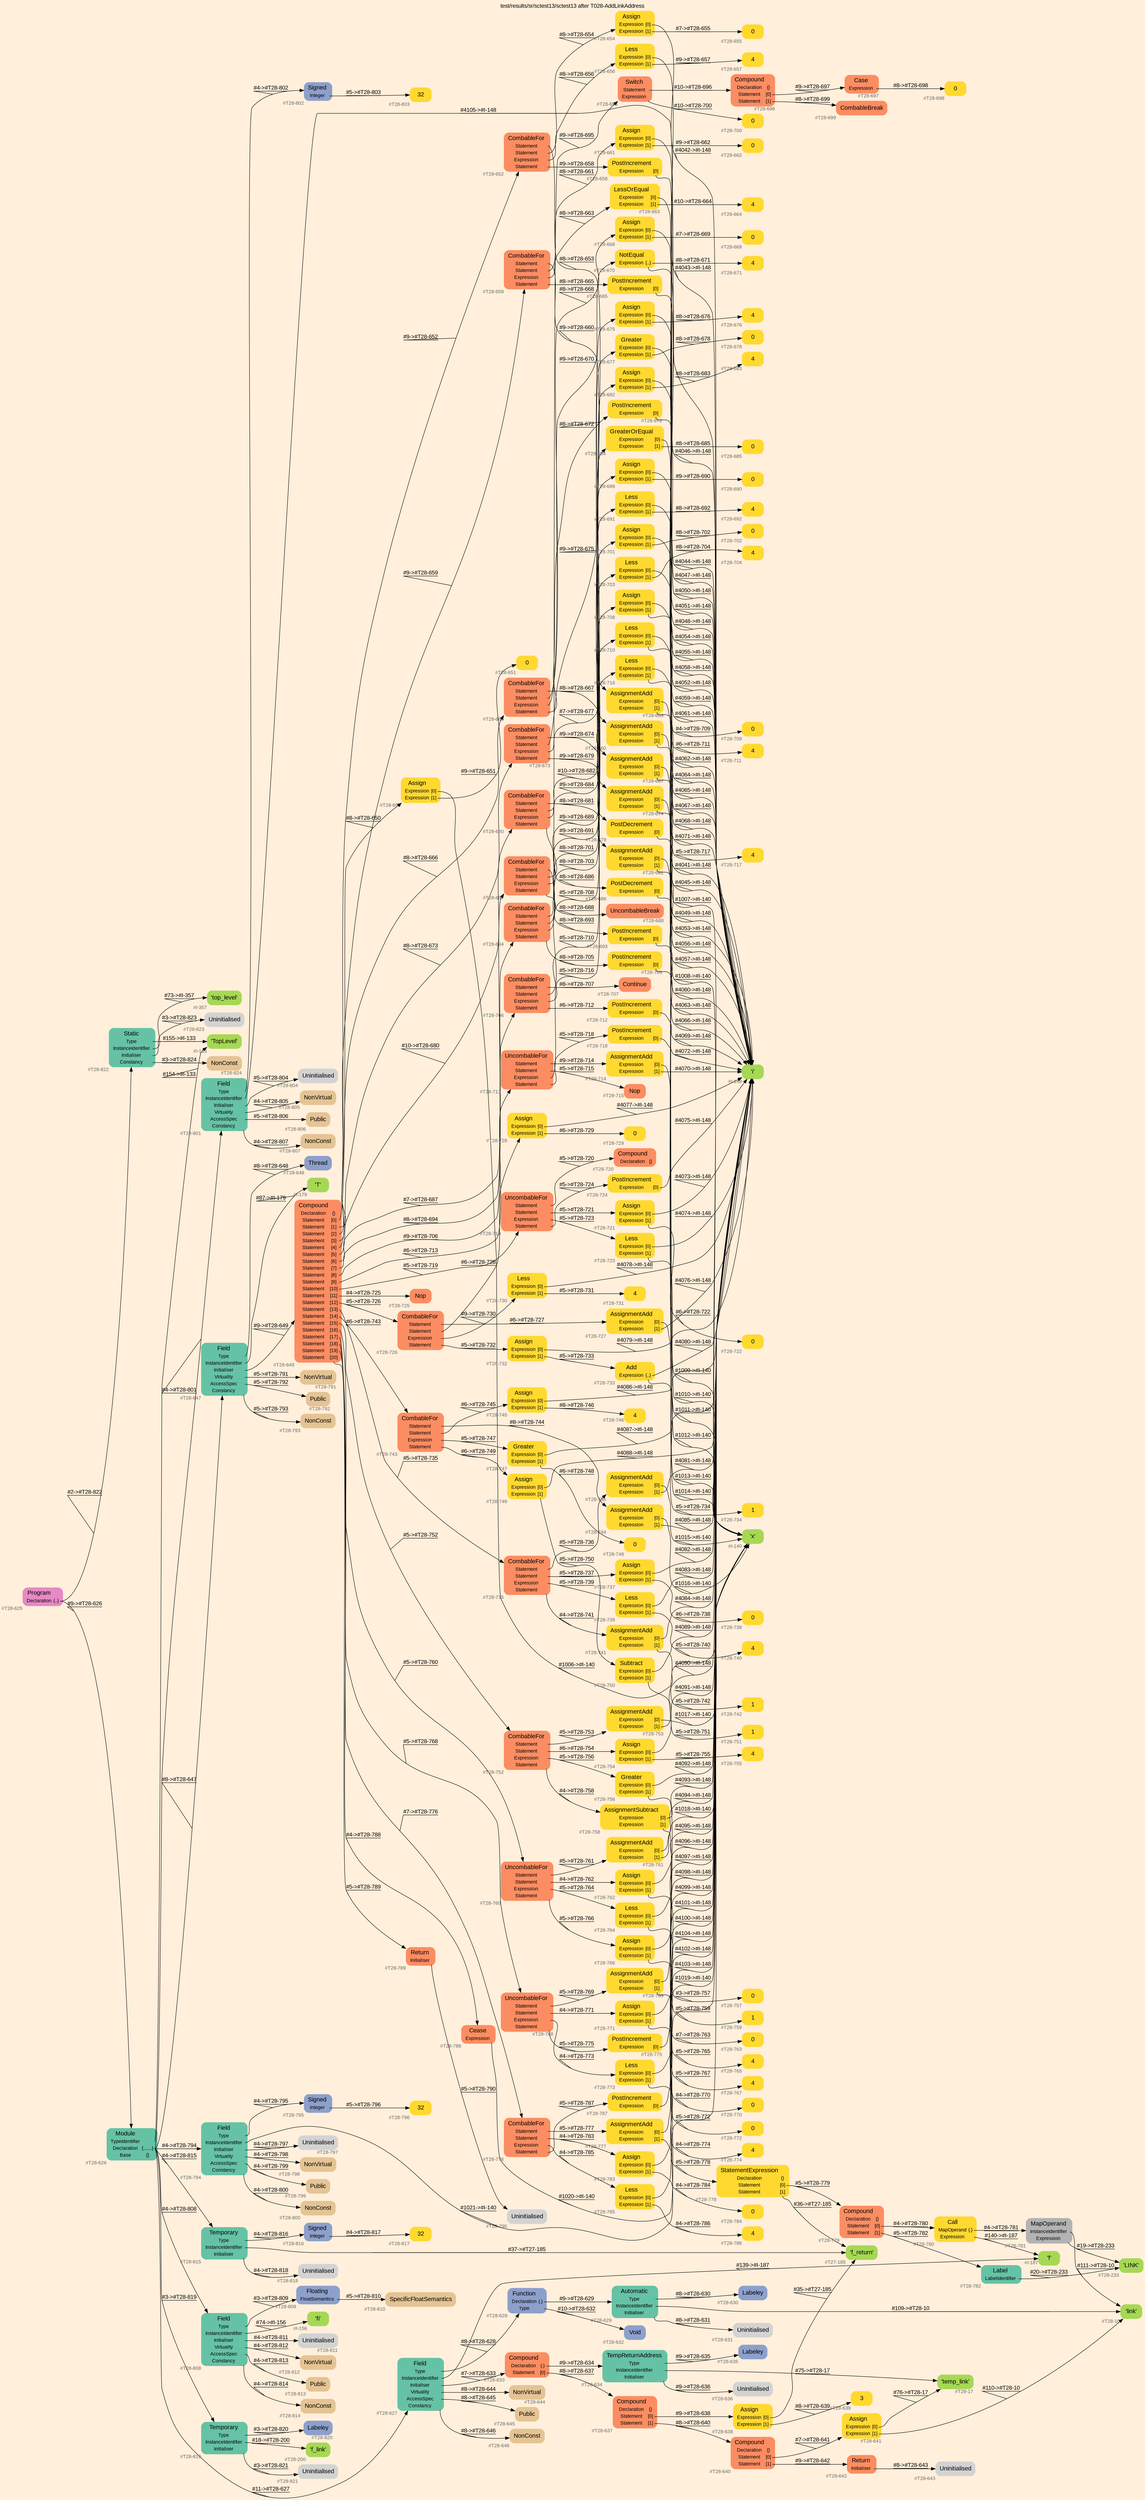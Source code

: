digraph "test/results/sr/sctest13/sctest13 after T028-AddLinkAddress" {
label = "test/results/sr/sctest13/sctest13 after T028-AddLinkAddress"
labelloc = t
graph [
    rankdir = "LR"
    ranksep = 0.3
    bgcolor = antiquewhite1
    color = black
    fontcolor = black
    fontname = "Arial"
];
node [
    fontname = "Arial"
];
edge [
    fontname = "Arial"
];

// -------------------- node figure --------------------
// -------- block #T28-625 ----------
"#T28-625" [
    fillcolor = "/set28/4"
    xlabel = "#T28-625"
    fontsize = "12"
    fontcolor = grey40
    shape = "plaintext"
    label = <<TABLE BORDER="0" CELLBORDER="0" CELLSPACING="0">
     <TR><TD><FONT COLOR="black" POINT-SIZE="15">Program</FONT></TD></TR>
     <TR><TD><FONT COLOR="black" POINT-SIZE="12">Declaration</FONT></TD><TD PORT="port0"><FONT COLOR="black" POINT-SIZE="12">{..}</FONT></TD></TR>
    </TABLE>>
    style = "rounded,filled"
];

// -------- block #T28-626 ----------
"#T28-626" [
    fillcolor = "/set28/1"
    xlabel = "#T28-626"
    fontsize = "12"
    fontcolor = grey40
    shape = "plaintext"
    label = <<TABLE BORDER="0" CELLBORDER="0" CELLSPACING="0">
     <TR><TD><FONT COLOR="black" POINT-SIZE="15">Module</FONT></TD></TR>
     <TR><TD><FONT COLOR="black" POINT-SIZE="12">TypeIdentifier</FONT></TD><TD PORT="port0"></TD></TR>
     <TR><TD><FONT COLOR="black" POINT-SIZE="12">Declaration</FONT></TD><TD PORT="port1"><FONT COLOR="black" POINT-SIZE="12">{.......}</FONT></TD></TR>
     <TR><TD><FONT COLOR="black" POINT-SIZE="12">Base</FONT></TD><TD PORT="port2"><FONT COLOR="black" POINT-SIZE="12">{}</FONT></TD></TR>
    </TABLE>>
    style = "rounded,filled"
];

// -------- block #I-133 ----------
"#I-133" [
    fillcolor = "/set28/5"
    xlabel = "#I-133"
    fontsize = "12"
    fontcolor = grey40
    shape = "plaintext"
    label = <<TABLE BORDER="0" CELLBORDER="0" CELLSPACING="0">
     <TR><TD><FONT COLOR="black" POINT-SIZE="15">'TopLevel'</FONT></TD></TR>
    </TABLE>>
    style = "rounded,filled"
];

// -------- block #T28-627 ----------
"#T28-627" [
    fillcolor = "/set28/1"
    xlabel = "#T28-627"
    fontsize = "12"
    fontcolor = grey40
    shape = "plaintext"
    label = <<TABLE BORDER="0" CELLBORDER="0" CELLSPACING="0">
     <TR><TD><FONT COLOR="black" POINT-SIZE="15">Field</FONT></TD></TR>
     <TR><TD><FONT COLOR="black" POINT-SIZE="12">Type</FONT></TD><TD PORT="port0"></TD></TR>
     <TR><TD><FONT COLOR="black" POINT-SIZE="12">InstanceIdentifier</FONT></TD><TD PORT="port1"></TD></TR>
     <TR><TD><FONT COLOR="black" POINT-SIZE="12">Initialiser</FONT></TD><TD PORT="port2"></TD></TR>
     <TR><TD><FONT COLOR="black" POINT-SIZE="12">Virtuality</FONT></TD><TD PORT="port3"></TD></TR>
     <TR><TD><FONT COLOR="black" POINT-SIZE="12">AccessSpec</FONT></TD><TD PORT="port4"></TD></TR>
     <TR><TD><FONT COLOR="black" POINT-SIZE="12">Constancy</FONT></TD><TD PORT="port5"></TD></TR>
    </TABLE>>
    style = "rounded,filled"
];

// -------- block #T28-628 ----------
"#T28-628" [
    fillcolor = "/set28/3"
    xlabel = "#T28-628"
    fontsize = "12"
    fontcolor = grey40
    shape = "plaintext"
    label = <<TABLE BORDER="0" CELLBORDER="0" CELLSPACING="0">
     <TR><TD><FONT COLOR="black" POINT-SIZE="15">Function</FONT></TD></TR>
     <TR><TD><FONT COLOR="black" POINT-SIZE="12">Declaration</FONT></TD><TD PORT="port0"><FONT COLOR="black" POINT-SIZE="12">{.}</FONT></TD></TR>
     <TR><TD><FONT COLOR="black" POINT-SIZE="12">Type</FONT></TD><TD PORT="port1"></TD></TR>
    </TABLE>>
    style = "rounded,filled"
];

// -------- block #T28-629 ----------
"#T28-629" [
    fillcolor = "/set28/1"
    xlabel = "#T28-629"
    fontsize = "12"
    fontcolor = grey40
    shape = "plaintext"
    label = <<TABLE BORDER="0" CELLBORDER="0" CELLSPACING="0">
     <TR><TD><FONT COLOR="black" POINT-SIZE="15">Automatic</FONT></TD></TR>
     <TR><TD><FONT COLOR="black" POINT-SIZE="12">Type</FONT></TD><TD PORT="port0"></TD></TR>
     <TR><TD><FONT COLOR="black" POINT-SIZE="12">InstanceIdentifier</FONT></TD><TD PORT="port1"></TD></TR>
     <TR><TD><FONT COLOR="black" POINT-SIZE="12">Initialiser</FONT></TD><TD PORT="port2"></TD></TR>
    </TABLE>>
    style = "rounded,filled"
];

// -------- block #T28-630 ----------
"#T28-630" [
    fillcolor = "/set28/3"
    xlabel = "#T28-630"
    fontsize = "12"
    fontcolor = grey40
    shape = "plaintext"
    label = <<TABLE BORDER="0" CELLBORDER="0" CELLSPACING="0">
     <TR><TD><FONT COLOR="black" POINT-SIZE="15">Labeley</FONT></TD></TR>
    </TABLE>>
    style = "rounded,filled"
];

// -------- block #T28-10 ----------
"#T28-10" [
    fillcolor = "/set28/5"
    xlabel = "#T28-10"
    fontsize = "12"
    fontcolor = grey40
    shape = "plaintext"
    label = <<TABLE BORDER="0" CELLBORDER="0" CELLSPACING="0">
     <TR><TD><FONT COLOR="black" POINT-SIZE="15">'link'</FONT></TD></TR>
    </TABLE>>
    style = "rounded,filled"
];

// -------- block #T28-631 ----------
"#T28-631" [
    xlabel = "#T28-631"
    fontsize = "12"
    fontcolor = grey40
    shape = "plaintext"
    label = <<TABLE BORDER="0" CELLBORDER="0" CELLSPACING="0">
     <TR><TD><FONT COLOR="black" POINT-SIZE="15">Uninitialised</FONT></TD></TR>
    </TABLE>>
    style = "rounded,filled"
];

// -------- block #T28-632 ----------
"#T28-632" [
    fillcolor = "/set28/3"
    xlabel = "#T28-632"
    fontsize = "12"
    fontcolor = grey40
    shape = "plaintext"
    label = <<TABLE BORDER="0" CELLBORDER="0" CELLSPACING="0">
     <TR><TD><FONT COLOR="black" POINT-SIZE="15">Void</FONT></TD></TR>
    </TABLE>>
    style = "rounded,filled"
];

// -------- block #I-187 ----------
"#I-187" [
    fillcolor = "/set28/5"
    xlabel = "#I-187"
    fontsize = "12"
    fontcolor = grey40
    shape = "plaintext"
    label = <<TABLE BORDER="0" CELLBORDER="0" CELLSPACING="0">
     <TR><TD><FONT COLOR="black" POINT-SIZE="15">'f'</FONT></TD></TR>
    </TABLE>>
    style = "rounded,filled"
];

// -------- block #T28-633 ----------
"#T28-633" [
    fillcolor = "/set28/2"
    xlabel = "#T28-633"
    fontsize = "12"
    fontcolor = grey40
    shape = "plaintext"
    label = <<TABLE BORDER="0" CELLBORDER="0" CELLSPACING="0">
     <TR><TD><FONT COLOR="black" POINT-SIZE="15">Compound</FONT></TD></TR>
     <TR><TD><FONT COLOR="black" POINT-SIZE="12">Declaration</FONT></TD><TD PORT="port0"><FONT COLOR="black" POINT-SIZE="12">{.}</FONT></TD></TR>
     <TR><TD><FONT COLOR="black" POINT-SIZE="12">Statement</FONT></TD><TD PORT="port1"><FONT COLOR="black" POINT-SIZE="12">[0]</FONT></TD></TR>
    </TABLE>>
    style = "rounded,filled"
];

// -------- block #T28-634 ----------
"#T28-634" [
    fillcolor = "/set28/1"
    xlabel = "#T28-634"
    fontsize = "12"
    fontcolor = grey40
    shape = "plaintext"
    label = <<TABLE BORDER="0" CELLBORDER="0" CELLSPACING="0">
     <TR><TD><FONT COLOR="black" POINT-SIZE="15">TempReturnAddress</FONT></TD></TR>
     <TR><TD><FONT COLOR="black" POINT-SIZE="12">Type</FONT></TD><TD PORT="port0"></TD></TR>
     <TR><TD><FONT COLOR="black" POINT-SIZE="12">InstanceIdentifier</FONT></TD><TD PORT="port1"></TD></TR>
     <TR><TD><FONT COLOR="black" POINT-SIZE="12">Initialiser</FONT></TD><TD PORT="port2"></TD></TR>
    </TABLE>>
    style = "rounded,filled"
];

// -------- block #T28-635 ----------
"#T28-635" [
    fillcolor = "/set28/3"
    xlabel = "#T28-635"
    fontsize = "12"
    fontcolor = grey40
    shape = "plaintext"
    label = <<TABLE BORDER="0" CELLBORDER="0" CELLSPACING="0">
     <TR><TD><FONT COLOR="black" POINT-SIZE="15">Labeley</FONT></TD></TR>
    </TABLE>>
    style = "rounded,filled"
];

// -------- block #T28-17 ----------
"#T28-17" [
    fillcolor = "/set28/5"
    xlabel = "#T28-17"
    fontsize = "12"
    fontcolor = grey40
    shape = "plaintext"
    label = <<TABLE BORDER="0" CELLBORDER="0" CELLSPACING="0">
     <TR><TD><FONT COLOR="black" POINT-SIZE="15">'temp_link'</FONT></TD></TR>
    </TABLE>>
    style = "rounded,filled"
];

// -------- block #T28-636 ----------
"#T28-636" [
    xlabel = "#T28-636"
    fontsize = "12"
    fontcolor = grey40
    shape = "plaintext"
    label = <<TABLE BORDER="0" CELLBORDER="0" CELLSPACING="0">
     <TR><TD><FONT COLOR="black" POINT-SIZE="15">Uninitialised</FONT></TD></TR>
    </TABLE>>
    style = "rounded,filled"
];

// -------- block #T28-637 ----------
"#T28-637" [
    fillcolor = "/set28/2"
    xlabel = "#T28-637"
    fontsize = "12"
    fontcolor = grey40
    shape = "plaintext"
    label = <<TABLE BORDER="0" CELLBORDER="0" CELLSPACING="0">
     <TR><TD><FONT COLOR="black" POINT-SIZE="15">Compound</FONT></TD></TR>
     <TR><TD><FONT COLOR="black" POINT-SIZE="12">Declaration</FONT></TD><TD PORT="port0"><FONT COLOR="black" POINT-SIZE="12">{}</FONT></TD></TR>
     <TR><TD><FONT COLOR="black" POINT-SIZE="12">Statement</FONT></TD><TD PORT="port1"><FONT COLOR="black" POINT-SIZE="12">[0]</FONT></TD></TR>
     <TR><TD><FONT COLOR="black" POINT-SIZE="12">Statement</FONT></TD><TD PORT="port2"><FONT COLOR="black" POINT-SIZE="12">[1]</FONT></TD></TR>
    </TABLE>>
    style = "rounded,filled"
];

// -------- block #T28-638 ----------
"#T28-638" [
    fillcolor = "/set28/6"
    xlabel = "#T28-638"
    fontsize = "12"
    fontcolor = grey40
    shape = "plaintext"
    label = <<TABLE BORDER="0" CELLBORDER="0" CELLSPACING="0">
     <TR><TD><FONT COLOR="black" POINT-SIZE="15">Assign</FONT></TD></TR>
     <TR><TD><FONT COLOR="black" POINT-SIZE="12">Expression</FONT></TD><TD PORT="port0"><FONT COLOR="black" POINT-SIZE="12">[0]</FONT></TD></TR>
     <TR><TD><FONT COLOR="black" POINT-SIZE="12">Expression</FONT></TD><TD PORT="port1"><FONT COLOR="black" POINT-SIZE="12">[1]</FONT></TD></TR>
    </TABLE>>
    style = "rounded,filled"
];

// -------- block #T27-185 ----------
"#T27-185" [
    fillcolor = "/set28/5"
    xlabel = "#T27-185"
    fontsize = "12"
    fontcolor = grey40
    shape = "plaintext"
    label = <<TABLE BORDER="0" CELLBORDER="0" CELLSPACING="0">
     <TR><TD><FONT COLOR="black" POINT-SIZE="15">'f_return'</FONT></TD></TR>
    </TABLE>>
    style = "rounded,filled"
];

// -------- block #T28-639 ----------
"#T28-639" [
    fillcolor = "/set28/6"
    xlabel = "#T28-639"
    fontsize = "12"
    fontcolor = grey40
    shape = "plaintext"
    label = <<TABLE BORDER="0" CELLBORDER="0" CELLSPACING="0">
     <TR><TD><FONT COLOR="black" POINT-SIZE="15">3</FONT></TD></TR>
    </TABLE>>
    style = "rounded,filled"
];

// -------- block #T28-640 ----------
"#T28-640" [
    fillcolor = "/set28/2"
    xlabel = "#T28-640"
    fontsize = "12"
    fontcolor = grey40
    shape = "plaintext"
    label = <<TABLE BORDER="0" CELLBORDER="0" CELLSPACING="0">
     <TR><TD><FONT COLOR="black" POINT-SIZE="15">Compound</FONT></TD></TR>
     <TR><TD><FONT COLOR="black" POINT-SIZE="12">Declaration</FONT></TD><TD PORT="port0"><FONT COLOR="black" POINT-SIZE="12">{}</FONT></TD></TR>
     <TR><TD><FONT COLOR="black" POINT-SIZE="12">Statement</FONT></TD><TD PORT="port1"><FONT COLOR="black" POINT-SIZE="12">[0]</FONT></TD></TR>
     <TR><TD><FONT COLOR="black" POINT-SIZE="12">Statement</FONT></TD><TD PORT="port2"><FONT COLOR="black" POINT-SIZE="12">[1]</FONT></TD></TR>
    </TABLE>>
    style = "rounded,filled"
];

// -------- block #T28-641 ----------
"#T28-641" [
    fillcolor = "/set28/6"
    xlabel = "#T28-641"
    fontsize = "12"
    fontcolor = grey40
    shape = "plaintext"
    label = <<TABLE BORDER="0" CELLBORDER="0" CELLSPACING="0">
     <TR><TD><FONT COLOR="black" POINT-SIZE="15">Assign</FONT></TD></TR>
     <TR><TD><FONT COLOR="black" POINT-SIZE="12">Expression</FONT></TD><TD PORT="port0"><FONT COLOR="black" POINT-SIZE="12">[0]</FONT></TD></TR>
     <TR><TD><FONT COLOR="black" POINT-SIZE="12">Expression</FONT></TD><TD PORT="port1"><FONT COLOR="black" POINT-SIZE="12">[1]</FONT></TD></TR>
    </TABLE>>
    style = "rounded,filled"
];

// -------- block #T28-642 ----------
"#T28-642" [
    fillcolor = "/set28/2"
    xlabel = "#T28-642"
    fontsize = "12"
    fontcolor = grey40
    shape = "plaintext"
    label = <<TABLE BORDER="0" CELLBORDER="0" CELLSPACING="0">
     <TR><TD><FONT COLOR="black" POINT-SIZE="15">Return</FONT></TD></TR>
     <TR><TD><FONT COLOR="black" POINT-SIZE="12">Initialiser</FONT></TD><TD PORT="port0"></TD></TR>
    </TABLE>>
    style = "rounded,filled"
];

// -------- block #T28-643 ----------
"#T28-643" [
    xlabel = "#T28-643"
    fontsize = "12"
    fontcolor = grey40
    shape = "plaintext"
    label = <<TABLE BORDER="0" CELLBORDER="0" CELLSPACING="0">
     <TR><TD><FONT COLOR="black" POINT-SIZE="15">Uninitialised</FONT></TD></TR>
    </TABLE>>
    style = "rounded,filled"
];

// -------- block #T28-644 ----------
"#T28-644" [
    fillcolor = "/set28/7"
    xlabel = "#T28-644"
    fontsize = "12"
    fontcolor = grey40
    shape = "plaintext"
    label = <<TABLE BORDER="0" CELLBORDER="0" CELLSPACING="0">
     <TR><TD><FONT COLOR="black" POINT-SIZE="15">NonVirtual</FONT></TD></TR>
    </TABLE>>
    style = "rounded,filled"
];

// -------- block #T28-645 ----------
"#T28-645" [
    fillcolor = "/set28/7"
    xlabel = "#T28-645"
    fontsize = "12"
    fontcolor = grey40
    shape = "plaintext"
    label = <<TABLE BORDER="0" CELLBORDER="0" CELLSPACING="0">
     <TR><TD><FONT COLOR="black" POINT-SIZE="15">Public</FONT></TD></TR>
    </TABLE>>
    style = "rounded,filled"
];

// -------- block #T28-646 ----------
"#T28-646" [
    fillcolor = "/set28/7"
    xlabel = "#T28-646"
    fontsize = "12"
    fontcolor = grey40
    shape = "plaintext"
    label = <<TABLE BORDER="0" CELLBORDER="0" CELLSPACING="0">
     <TR><TD><FONT COLOR="black" POINT-SIZE="15">NonConst</FONT></TD></TR>
    </TABLE>>
    style = "rounded,filled"
];

// -------- block #T28-647 ----------
"#T28-647" [
    fillcolor = "/set28/1"
    xlabel = "#T28-647"
    fontsize = "12"
    fontcolor = grey40
    shape = "plaintext"
    label = <<TABLE BORDER="0" CELLBORDER="0" CELLSPACING="0">
     <TR><TD><FONT COLOR="black" POINT-SIZE="15">Field</FONT></TD></TR>
     <TR><TD><FONT COLOR="black" POINT-SIZE="12">Type</FONT></TD><TD PORT="port0"></TD></TR>
     <TR><TD><FONT COLOR="black" POINT-SIZE="12">InstanceIdentifier</FONT></TD><TD PORT="port1"></TD></TR>
     <TR><TD><FONT COLOR="black" POINT-SIZE="12">Initialiser</FONT></TD><TD PORT="port2"></TD></TR>
     <TR><TD><FONT COLOR="black" POINT-SIZE="12">Virtuality</FONT></TD><TD PORT="port3"></TD></TR>
     <TR><TD><FONT COLOR="black" POINT-SIZE="12">AccessSpec</FONT></TD><TD PORT="port4"></TD></TR>
     <TR><TD><FONT COLOR="black" POINT-SIZE="12">Constancy</FONT></TD><TD PORT="port5"></TD></TR>
    </TABLE>>
    style = "rounded,filled"
];

// -------- block #T28-648 ----------
"#T28-648" [
    fillcolor = "/set28/3"
    xlabel = "#T28-648"
    fontsize = "12"
    fontcolor = grey40
    shape = "plaintext"
    label = <<TABLE BORDER="0" CELLBORDER="0" CELLSPACING="0">
     <TR><TD><FONT COLOR="black" POINT-SIZE="15">Thread</FONT></TD></TR>
    </TABLE>>
    style = "rounded,filled"
];

// -------- block #I-179 ----------
"#I-179" [
    fillcolor = "/set28/5"
    xlabel = "#I-179"
    fontsize = "12"
    fontcolor = grey40
    shape = "plaintext"
    label = <<TABLE BORDER="0" CELLBORDER="0" CELLSPACING="0">
     <TR><TD><FONT COLOR="black" POINT-SIZE="15">'T'</FONT></TD></TR>
    </TABLE>>
    style = "rounded,filled"
];

// -------- block #T28-649 ----------
"#T28-649" [
    fillcolor = "/set28/2"
    xlabel = "#T28-649"
    fontsize = "12"
    fontcolor = grey40
    shape = "plaintext"
    label = <<TABLE BORDER="0" CELLBORDER="0" CELLSPACING="0">
     <TR><TD><FONT COLOR="black" POINT-SIZE="15">Compound</FONT></TD></TR>
     <TR><TD><FONT COLOR="black" POINT-SIZE="12">Declaration</FONT></TD><TD PORT="port0"><FONT COLOR="black" POINT-SIZE="12">{}</FONT></TD></TR>
     <TR><TD><FONT COLOR="black" POINT-SIZE="12">Statement</FONT></TD><TD PORT="port1"><FONT COLOR="black" POINT-SIZE="12">[0]</FONT></TD></TR>
     <TR><TD><FONT COLOR="black" POINT-SIZE="12">Statement</FONT></TD><TD PORT="port2"><FONT COLOR="black" POINT-SIZE="12">[1]</FONT></TD></TR>
     <TR><TD><FONT COLOR="black" POINT-SIZE="12">Statement</FONT></TD><TD PORT="port3"><FONT COLOR="black" POINT-SIZE="12">[2]</FONT></TD></TR>
     <TR><TD><FONT COLOR="black" POINT-SIZE="12">Statement</FONT></TD><TD PORT="port4"><FONT COLOR="black" POINT-SIZE="12">[3]</FONT></TD></TR>
     <TR><TD><FONT COLOR="black" POINT-SIZE="12">Statement</FONT></TD><TD PORT="port5"><FONT COLOR="black" POINT-SIZE="12">[4]</FONT></TD></TR>
     <TR><TD><FONT COLOR="black" POINT-SIZE="12">Statement</FONT></TD><TD PORT="port6"><FONT COLOR="black" POINT-SIZE="12">[5]</FONT></TD></TR>
     <TR><TD><FONT COLOR="black" POINT-SIZE="12">Statement</FONT></TD><TD PORT="port7"><FONT COLOR="black" POINT-SIZE="12">[6]</FONT></TD></TR>
     <TR><TD><FONT COLOR="black" POINT-SIZE="12">Statement</FONT></TD><TD PORT="port8"><FONT COLOR="black" POINT-SIZE="12">[7]</FONT></TD></TR>
     <TR><TD><FONT COLOR="black" POINT-SIZE="12">Statement</FONT></TD><TD PORT="port9"><FONT COLOR="black" POINT-SIZE="12">[8]</FONT></TD></TR>
     <TR><TD><FONT COLOR="black" POINT-SIZE="12">Statement</FONT></TD><TD PORT="port10"><FONT COLOR="black" POINT-SIZE="12">[9]</FONT></TD></TR>
     <TR><TD><FONT COLOR="black" POINT-SIZE="12">Statement</FONT></TD><TD PORT="port11"><FONT COLOR="black" POINT-SIZE="12">[10]</FONT></TD></TR>
     <TR><TD><FONT COLOR="black" POINT-SIZE="12">Statement</FONT></TD><TD PORT="port12"><FONT COLOR="black" POINT-SIZE="12">[11]</FONT></TD></TR>
     <TR><TD><FONT COLOR="black" POINT-SIZE="12">Statement</FONT></TD><TD PORT="port13"><FONT COLOR="black" POINT-SIZE="12">[12]</FONT></TD></TR>
     <TR><TD><FONT COLOR="black" POINT-SIZE="12">Statement</FONT></TD><TD PORT="port14"><FONT COLOR="black" POINT-SIZE="12">[13]</FONT></TD></TR>
     <TR><TD><FONT COLOR="black" POINT-SIZE="12">Statement</FONT></TD><TD PORT="port15"><FONT COLOR="black" POINT-SIZE="12">[14]</FONT></TD></TR>
     <TR><TD><FONT COLOR="black" POINT-SIZE="12">Statement</FONT></TD><TD PORT="port16"><FONT COLOR="black" POINT-SIZE="12">[15]</FONT></TD></TR>
     <TR><TD><FONT COLOR="black" POINT-SIZE="12">Statement</FONT></TD><TD PORT="port17"><FONT COLOR="black" POINT-SIZE="12">[16]</FONT></TD></TR>
     <TR><TD><FONT COLOR="black" POINT-SIZE="12">Statement</FONT></TD><TD PORT="port18"><FONT COLOR="black" POINT-SIZE="12">[17]</FONT></TD></TR>
     <TR><TD><FONT COLOR="black" POINT-SIZE="12">Statement</FONT></TD><TD PORT="port19"><FONT COLOR="black" POINT-SIZE="12">[18]</FONT></TD></TR>
     <TR><TD><FONT COLOR="black" POINT-SIZE="12">Statement</FONT></TD><TD PORT="port20"><FONT COLOR="black" POINT-SIZE="12">[19]</FONT></TD></TR>
     <TR><TD><FONT COLOR="black" POINT-SIZE="12">Statement</FONT></TD><TD PORT="port21"><FONT COLOR="black" POINT-SIZE="12">[20]</FONT></TD></TR>
    </TABLE>>
    style = "rounded,filled"
];

// -------- block #T28-650 ----------
"#T28-650" [
    fillcolor = "/set28/6"
    xlabel = "#T28-650"
    fontsize = "12"
    fontcolor = grey40
    shape = "plaintext"
    label = <<TABLE BORDER="0" CELLBORDER="0" CELLSPACING="0">
     <TR><TD><FONT COLOR="black" POINT-SIZE="15">Assign</FONT></TD></TR>
     <TR><TD><FONT COLOR="black" POINT-SIZE="12">Expression</FONT></TD><TD PORT="port0"><FONT COLOR="black" POINT-SIZE="12">[0]</FONT></TD></TR>
     <TR><TD><FONT COLOR="black" POINT-SIZE="12">Expression</FONT></TD><TD PORT="port1"><FONT COLOR="black" POINT-SIZE="12">[1]</FONT></TD></TR>
    </TABLE>>
    style = "rounded,filled"
];

// -------- block #I-140 ----------
"#I-140" [
    fillcolor = "/set28/5"
    xlabel = "#I-140"
    fontsize = "12"
    fontcolor = grey40
    shape = "plaintext"
    label = <<TABLE BORDER="0" CELLBORDER="0" CELLSPACING="0">
     <TR><TD><FONT COLOR="black" POINT-SIZE="15">'x'</FONT></TD></TR>
    </TABLE>>
    style = "rounded,filled"
];

// -------- block #T28-651 ----------
"#T28-651" [
    fillcolor = "/set28/6"
    xlabel = "#T28-651"
    fontsize = "12"
    fontcolor = grey40
    shape = "plaintext"
    label = <<TABLE BORDER="0" CELLBORDER="0" CELLSPACING="0">
     <TR><TD><FONT COLOR="black" POINT-SIZE="15">0</FONT></TD></TR>
    </TABLE>>
    style = "rounded,filled"
];

// -------- block #T28-652 ----------
"#T28-652" [
    fillcolor = "/set28/2"
    xlabel = "#T28-652"
    fontsize = "12"
    fontcolor = grey40
    shape = "plaintext"
    label = <<TABLE BORDER="0" CELLBORDER="0" CELLSPACING="0">
     <TR><TD><FONT COLOR="black" POINT-SIZE="15">CombableFor</FONT></TD></TR>
     <TR><TD><FONT COLOR="black" POINT-SIZE="12">Statement</FONT></TD><TD PORT="port0"></TD></TR>
     <TR><TD><FONT COLOR="black" POINT-SIZE="12">Statement</FONT></TD><TD PORT="port1"></TD></TR>
     <TR><TD><FONT COLOR="black" POINT-SIZE="12">Expression</FONT></TD><TD PORT="port2"></TD></TR>
     <TR><TD><FONT COLOR="black" POINT-SIZE="12">Statement</FONT></TD><TD PORT="port3"></TD></TR>
    </TABLE>>
    style = "rounded,filled"
];

// -------- block #T28-653 ----------
"#T28-653" [
    fillcolor = "/set28/6"
    xlabel = "#T28-653"
    fontsize = "12"
    fontcolor = grey40
    shape = "plaintext"
    label = <<TABLE BORDER="0" CELLBORDER="0" CELLSPACING="0">
     <TR><TD><FONT COLOR="black" POINT-SIZE="15">AssignmentAdd</FONT></TD></TR>
     <TR><TD><FONT COLOR="black" POINT-SIZE="12">Expression</FONT></TD><TD PORT="port0"><FONT COLOR="black" POINT-SIZE="12">[0]</FONT></TD></TR>
     <TR><TD><FONT COLOR="black" POINT-SIZE="12">Expression</FONT></TD><TD PORT="port1"><FONT COLOR="black" POINT-SIZE="12">[1]</FONT></TD></TR>
    </TABLE>>
    style = "rounded,filled"
];

// -------- block #I-148 ----------
"#I-148" [
    fillcolor = "/set28/5"
    xlabel = "#I-148"
    fontsize = "12"
    fontcolor = grey40
    shape = "plaintext"
    label = <<TABLE BORDER="0" CELLBORDER="0" CELLSPACING="0">
     <TR><TD><FONT COLOR="black" POINT-SIZE="15">'i'</FONT></TD></TR>
    </TABLE>>
    style = "rounded,filled"
];

// -------- block #T28-654 ----------
"#T28-654" [
    fillcolor = "/set28/6"
    xlabel = "#T28-654"
    fontsize = "12"
    fontcolor = grey40
    shape = "plaintext"
    label = <<TABLE BORDER="0" CELLBORDER="0" CELLSPACING="0">
     <TR><TD><FONT COLOR="black" POINT-SIZE="15">Assign</FONT></TD></TR>
     <TR><TD><FONT COLOR="black" POINT-SIZE="12">Expression</FONT></TD><TD PORT="port0"><FONT COLOR="black" POINT-SIZE="12">[0]</FONT></TD></TR>
     <TR><TD><FONT COLOR="black" POINT-SIZE="12">Expression</FONT></TD><TD PORT="port1"><FONT COLOR="black" POINT-SIZE="12">[1]</FONT></TD></TR>
    </TABLE>>
    style = "rounded,filled"
];

// -------- block #T28-655 ----------
"#T28-655" [
    fillcolor = "/set28/6"
    xlabel = "#T28-655"
    fontsize = "12"
    fontcolor = grey40
    shape = "plaintext"
    label = <<TABLE BORDER="0" CELLBORDER="0" CELLSPACING="0">
     <TR><TD><FONT COLOR="black" POINT-SIZE="15">0</FONT></TD></TR>
    </TABLE>>
    style = "rounded,filled"
];

// -------- block #T28-656 ----------
"#T28-656" [
    fillcolor = "/set28/6"
    xlabel = "#T28-656"
    fontsize = "12"
    fontcolor = grey40
    shape = "plaintext"
    label = <<TABLE BORDER="0" CELLBORDER="0" CELLSPACING="0">
     <TR><TD><FONT COLOR="black" POINT-SIZE="15">Less</FONT></TD></TR>
     <TR><TD><FONT COLOR="black" POINT-SIZE="12">Expression</FONT></TD><TD PORT="port0"><FONT COLOR="black" POINT-SIZE="12">[0]</FONT></TD></TR>
     <TR><TD><FONT COLOR="black" POINT-SIZE="12">Expression</FONT></TD><TD PORT="port1"><FONT COLOR="black" POINT-SIZE="12">[1]</FONT></TD></TR>
    </TABLE>>
    style = "rounded,filled"
];

// -------- block #T28-657 ----------
"#T28-657" [
    fillcolor = "/set28/6"
    xlabel = "#T28-657"
    fontsize = "12"
    fontcolor = grey40
    shape = "plaintext"
    label = <<TABLE BORDER="0" CELLBORDER="0" CELLSPACING="0">
     <TR><TD><FONT COLOR="black" POINT-SIZE="15">4</FONT></TD></TR>
    </TABLE>>
    style = "rounded,filled"
];

// -------- block #T28-658 ----------
"#T28-658" [
    fillcolor = "/set28/6"
    xlabel = "#T28-658"
    fontsize = "12"
    fontcolor = grey40
    shape = "plaintext"
    label = <<TABLE BORDER="0" CELLBORDER="0" CELLSPACING="0">
     <TR><TD><FONT COLOR="black" POINT-SIZE="15">PostIncrement</FONT></TD></TR>
     <TR><TD><FONT COLOR="black" POINT-SIZE="12">Expression</FONT></TD><TD PORT="port0"><FONT COLOR="black" POINT-SIZE="12">[0]</FONT></TD></TR>
    </TABLE>>
    style = "rounded,filled"
];

// -------- block #T28-659 ----------
"#T28-659" [
    fillcolor = "/set28/2"
    xlabel = "#T28-659"
    fontsize = "12"
    fontcolor = grey40
    shape = "plaintext"
    label = <<TABLE BORDER="0" CELLBORDER="0" CELLSPACING="0">
     <TR><TD><FONT COLOR="black" POINT-SIZE="15">CombableFor</FONT></TD></TR>
     <TR><TD><FONT COLOR="black" POINT-SIZE="12">Statement</FONT></TD><TD PORT="port0"></TD></TR>
     <TR><TD><FONT COLOR="black" POINT-SIZE="12">Statement</FONT></TD><TD PORT="port1"></TD></TR>
     <TR><TD><FONT COLOR="black" POINT-SIZE="12">Expression</FONT></TD><TD PORT="port2"></TD></TR>
     <TR><TD><FONT COLOR="black" POINT-SIZE="12">Statement</FONT></TD><TD PORT="port3"></TD></TR>
    </TABLE>>
    style = "rounded,filled"
];

// -------- block #T28-660 ----------
"#T28-660" [
    fillcolor = "/set28/6"
    xlabel = "#T28-660"
    fontsize = "12"
    fontcolor = grey40
    shape = "plaintext"
    label = <<TABLE BORDER="0" CELLBORDER="0" CELLSPACING="0">
     <TR><TD><FONT COLOR="black" POINT-SIZE="15">AssignmentAdd</FONT></TD></TR>
     <TR><TD><FONT COLOR="black" POINT-SIZE="12">Expression</FONT></TD><TD PORT="port0"><FONT COLOR="black" POINT-SIZE="12">[0]</FONT></TD></TR>
     <TR><TD><FONT COLOR="black" POINT-SIZE="12">Expression</FONT></TD><TD PORT="port1"><FONT COLOR="black" POINT-SIZE="12">[1]</FONT></TD></TR>
    </TABLE>>
    style = "rounded,filled"
];

// -------- block #T28-661 ----------
"#T28-661" [
    fillcolor = "/set28/6"
    xlabel = "#T28-661"
    fontsize = "12"
    fontcolor = grey40
    shape = "plaintext"
    label = <<TABLE BORDER="0" CELLBORDER="0" CELLSPACING="0">
     <TR><TD><FONT COLOR="black" POINT-SIZE="15">Assign</FONT></TD></TR>
     <TR><TD><FONT COLOR="black" POINT-SIZE="12">Expression</FONT></TD><TD PORT="port0"><FONT COLOR="black" POINT-SIZE="12">[0]</FONT></TD></TR>
     <TR><TD><FONT COLOR="black" POINT-SIZE="12">Expression</FONT></TD><TD PORT="port1"><FONT COLOR="black" POINT-SIZE="12">[1]</FONT></TD></TR>
    </TABLE>>
    style = "rounded,filled"
];

// -------- block #T28-662 ----------
"#T28-662" [
    fillcolor = "/set28/6"
    xlabel = "#T28-662"
    fontsize = "12"
    fontcolor = grey40
    shape = "plaintext"
    label = <<TABLE BORDER="0" CELLBORDER="0" CELLSPACING="0">
     <TR><TD><FONT COLOR="black" POINT-SIZE="15">0</FONT></TD></TR>
    </TABLE>>
    style = "rounded,filled"
];

// -------- block #T28-663 ----------
"#T28-663" [
    fillcolor = "/set28/6"
    xlabel = "#T28-663"
    fontsize = "12"
    fontcolor = grey40
    shape = "plaintext"
    label = <<TABLE BORDER="0" CELLBORDER="0" CELLSPACING="0">
     <TR><TD><FONT COLOR="black" POINT-SIZE="15">LessOrEqual</FONT></TD></TR>
     <TR><TD><FONT COLOR="black" POINT-SIZE="12">Expression</FONT></TD><TD PORT="port0"><FONT COLOR="black" POINT-SIZE="12">[0]</FONT></TD></TR>
     <TR><TD><FONT COLOR="black" POINT-SIZE="12">Expression</FONT></TD><TD PORT="port1"><FONT COLOR="black" POINT-SIZE="12">[1]</FONT></TD></TR>
    </TABLE>>
    style = "rounded,filled"
];

// -------- block #T28-664 ----------
"#T28-664" [
    fillcolor = "/set28/6"
    xlabel = "#T28-664"
    fontsize = "12"
    fontcolor = grey40
    shape = "plaintext"
    label = <<TABLE BORDER="0" CELLBORDER="0" CELLSPACING="0">
     <TR><TD><FONT COLOR="black" POINT-SIZE="15">4</FONT></TD></TR>
    </TABLE>>
    style = "rounded,filled"
];

// -------- block #T28-665 ----------
"#T28-665" [
    fillcolor = "/set28/6"
    xlabel = "#T28-665"
    fontsize = "12"
    fontcolor = grey40
    shape = "plaintext"
    label = <<TABLE BORDER="0" CELLBORDER="0" CELLSPACING="0">
     <TR><TD><FONT COLOR="black" POINT-SIZE="15">PostIncrement</FONT></TD></TR>
     <TR><TD><FONT COLOR="black" POINT-SIZE="12">Expression</FONT></TD><TD PORT="port0"><FONT COLOR="black" POINT-SIZE="12">[0]</FONT></TD></TR>
    </TABLE>>
    style = "rounded,filled"
];

// -------- block #T28-666 ----------
"#T28-666" [
    fillcolor = "/set28/2"
    xlabel = "#T28-666"
    fontsize = "12"
    fontcolor = grey40
    shape = "plaintext"
    label = <<TABLE BORDER="0" CELLBORDER="0" CELLSPACING="0">
     <TR><TD><FONT COLOR="black" POINT-SIZE="15">CombableFor</FONT></TD></TR>
     <TR><TD><FONT COLOR="black" POINT-SIZE="12">Statement</FONT></TD><TD PORT="port0"></TD></TR>
     <TR><TD><FONT COLOR="black" POINT-SIZE="12">Statement</FONT></TD><TD PORT="port1"></TD></TR>
     <TR><TD><FONT COLOR="black" POINT-SIZE="12">Expression</FONT></TD><TD PORT="port2"></TD></TR>
     <TR><TD><FONT COLOR="black" POINT-SIZE="12">Statement</FONT></TD><TD PORT="port3"></TD></TR>
    </TABLE>>
    style = "rounded,filled"
];

// -------- block #T28-667 ----------
"#T28-667" [
    fillcolor = "/set28/6"
    xlabel = "#T28-667"
    fontsize = "12"
    fontcolor = grey40
    shape = "plaintext"
    label = <<TABLE BORDER="0" CELLBORDER="0" CELLSPACING="0">
     <TR><TD><FONT COLOR="black" POINT-SIZE="15">AssignmentAdd</FONT></TD></TR>
     <TR><TD><FONT COLOR="black" POINT-SIZE="12">Expression</FONT></TD><TD PORT="port0"><FONT COLOR="black" POINT-SIZE="12">[0]</FONT></TD></TR>
     <TR><TD><FONT COLOR="black" POINT-SIZE="12">Expression</FONT></TD><TD PORT="port1"><FONT COLOR="black" POINT-SIZE="12">[1]</FONT></TD></TR>
    </TABLE>>
    style = "rounded,filled"
];

// -------- block #T28-668 ----------
"#T28-668" [
    fillcolor = "/set28/6"
    xlabel = "#T28-668"
    fontsize = "12"
    fontcolor = grey40
    shape = "plaintext"
    label = <<TABLE BORDER="0" CELLBORDER="0" CELLSPACING="0">
     <TR><TD><FONT COLOR="black" POINT-SIZE="15">Assign</FONT></TD></TR>
     <TR><TD><FONT COLOR="black" POINT-SIZE="12">Expression</FONT></TD><TD PORT="port0"><FONT COLOR="black" POINT-SIZE="12">[0]</FONT></TD></TR>
     <TR><TD><FONT COLOR="black" POINT-SIZE="12">Expression</FONT></TD><TD PORT="port1"><FONT COLOR="black" POINT-SIZE="12">[1]</FONT></TD></TR>
    </TABLE>>
    style = "rounded,filled"
];

// -------- block #T28-669 ----------
"#T28-669" [
    fillcolor = "/set28/6"
    xlabel = "#T28-669"
    fontsize = "12"
    fontcolor = grey40
    shape = "plaintext"
    label = <<TABLE BORDER="0" CELLBORDER="0" CELLSPACING="0">
     <TR><TD><FONT COLOR="black" POINT-SIZE="15">0</FONT></TD></TR>
    </TABLE>>
    style = "rounded,filled"
];

// -------- block #T28-670 ----------
"#T28-670" [
    fillcolor = "/set28/6"
    xlabel = "#T28-670"
    fontsize = "12"
    fontcolor = grey40
    shape = "plaintext"
    label = <<TABLE BORDER="0" CELLBORDER="0" CELLSPACING="0">
     <TR><TD><FONT COLOR="black" POINT-SIZE="15">NotEqual</FONT></TD></TR>
     <TR><TD><FONT COLOR="black" POINT-SIZE="12">Expression</FONT></TD><TD PORT="port0"><FONT COLOR="black" POINT-SIZE="12">{..}</FONT></TD></TR>
    </TABLE>>
    style = "rounded,filled"
];

// -------- block #T28-671 ----------
"#T28-671" [
    fillcolor = "/set28/6"
    xlabel = "#T28-671"
    fontsize = "12"
    fontcolor = grey40
    shape = "plaintext"
    label = <<TABLE BORDER="0" CELLBORDER="0" CELLSPACING="0">
     <TR><TD><FONT COLOR="black" POINT-SIZE="15">4</FONT></TD></TR>
    </TABLE>>
    style = "rounded,filled"
];

// -------- block #T28-672 ----------
"#T28-672" [
    fillcolor = "/set28/6"
    xlabel = "#T28-672"
    fontsize = "12"
    fontcolor = grey40
    shape = "plaintext"
    label = <<TABLE BORDER="0" CELLBORDER="0" CELLSPACING="0">
     <TR><TD><FONT COLOR="black" POINT-SIZE="15">PostIncrement</FONT></TD></TR>
     <TR><TD><FONT COLOR="black" POINT-SIZE="12">Expression</FONT></TD><TD PORT="port0"><FONT COLOR="black" POINT-SIZE="12">[0]</FONT></TD></TR>
    </TABLE>>
    style = "rounded,filled"
];

// -------- block #T28-673 ----------
"#T28-673" [
    fillcolor = "/set28/2"
    xlabel = "#T28-673"
    fontsize = "12"
    fontcolor = grey40
    shape = "plaintext"
    label = <<TABLE BORDER="0" CELLBORDER="0" CELLSPACING="0">
     <TR><TD><FONT COLOR="black" POINT-SIZE="15">CombableFor</FONT></TD></TR>
     <TR><TD><FONT COLOR="black" POINT-SIZE="12">Statement</FONT></TD><TD PORT="port0"></TD></TR>
     <TR><TD><FONT COLOR="black" POINT-SIZE="12">Statement</FONT></TD><TD PORT="port1"></TD></TR>
     <TR><TD><FONT COLOR="black" POINT-SIZE="12">Expression</FONT></TD><TD PORT="port2"></TD></TR>
     <TR><TD><FONT COLOR="black" POINT-SIZE="12">Statement</FONT></TD><TD PORT="port3"></TD></TR>
    </TABLE>>
    style = "rounded,filled"
];

// -------- block #T28-674 ----------
"#T28-674" [
    fillcolor = "/set28/6"
    xlabel = "#T28-674"
    fontsize = "12"
    fontcolor = grey40
    shape = "plaintext"
    label = <<TABLE BORDER="0" CELLBORDER="0" CELLSPACING="0">
     <TR><TD><FONT COLOR="black" POINT-SIZE="15">AssignmentAdd</FONT></TD></TR>
     <TR><TD><FONT COLOR="black" POINT-SIZE="12">Expression</FONT></TD><TD PORT="port0"><FONT COLOR="black" POINT-SIZE="12">[0]</FONT></TD></TR>
     <TR><TD><FONT COLOR="black" POINT-SIZE="12">Expression</FONT></TD><TD PORT="port1"><FONT COLOR="black" POINT-SIZE="12">[1]</FONT></TD></TR>
    </TABLE>>
    style = "rounded,filled"
];

// -------- block #T28-675 ----------
"#T28-675" [
    fillcolor = "/set28/6"
    xlabel = "#T28-675"
    fontsize = "12"
    fontcolor = grey40
    shape = "plaintext"
    label = <<TABLE BORDER="0" CELLBORDER="0" CELLSPACING="0">
     <TR><TD><FONT COLOR="black" POINT-SIZE="15">Assign</FONT></TD></TR>
     <TR><TD><FONT COLOR="black" POINT-SIZE="12">Expression</FONT></TD><TD PORT="port0"><FONT COLOR="black" POINT-SIZE="12">[0]</FONT></TD></TR>
     <TR><TD><FONT COLOR="black" POINT-SIZE="12">Expression</FONT></TD><TD PORT="port1"><FONT COLOR="black" POINT-SIZE="12">[1]</FONT></TD></TR>
    </TABLE>>
    style = "rounded,filled"
];

// -------- block #T28-676 ----------
"#T28-676" [
    fillcolor = "/set28/6"
    xlabel = "#T28-676"
    fontsize = "12"
    fontcolor = grey40
    shape = "plaintext"
    label = <<TABLE BORDER="0" CELLBORDER="0" CELLSPACING="0">
     <TR><TD><FONT COLOR="black" POINT-SIZE="15">4</FONT></TD></TR>
    </TABLE>>
    style = "rounded,filled"
];

// -------- block #T28-677 ----------
"#T28-677" [
    fillcolor = "/set28/6"
    xlabel = "#T28-677"
    fontsize = "12"
    fontcolor = grey40
    shape = "plaintext"
    label = <<TABLE BORDER="0" CELLBORDER="0" CELLSPACING="0">
     <TR><TD><FONT COLOR="black" POINT-SIZE="15">Greater</FONT></TD></TR>
     <TR><TD><FONT COLOR="black" POINT-SIZE="12">Expression</FONT></TD><TD PORT="port0"><FONT COLOR="black" POINT-SIZE="12">[0]</FONT></TD></TR>
     <TR><TD><FONT COLOR="black" POINT-SIZE="12">Expression</FONT></TD><TD PORT="port1"><FONT COLOR="black" POINT-SIZE="12">[1]</FONT></TD></TR>
    </TABLE>>
    style = "rounded,filled"
];

// -------- block #T28-678 ----------
"#T28-678" [
    fillcolor = "/set28/6"
    xlabel = "#T28-678"
    fontsize = "12"
    fontcolor = grey40
    shape = "plaintext"
    label = <<TABLE BORDER="0" CELLBORDER="0" CELLSPACING="0">
     <TR><TD><FONT COLOR="black" POINT-SIZE="15">0</FONT></TD></TR>
    </TABLE>>
    style = "rounded,filled"
];

// -------- block #T28-679 ----------
"#T28-679" [
    fillcolor = "/set28/6"
    xlabel = "#T28-679"
    fontsize = "12"
    fontcolor = grey40
    shape = "plaintext"
    label = <<TABLE BORDER="0" CELLBORDER="0" CELLSPACING="0">
     <TR><TD><FONT COLOR="black" POINT-SIZE="15">PostDecrement</FONT></TD></TR>
     <TR><TD><FONT COLOR="black" POINT-SIZE="12">Expression</FONT></TD><TD PORT="port0"><FONT COLOR="black" POINT-SIZE="12">[0]</FONT></TD></TR>
    </TABLE>>
    style = "rounded,filled"
];

// -------- block #T28-680 ----------
"#T28-680" [
    fillcolor = "/set28/2"
    xlabel = "#T28-680"
    fontsize = "12"
    fontcolor = grey40
    shape = "plaintext"
    label = <<TABLE BORDER="0" CELLBORDER="0" CELLSPACING="0">
     <TR><TD><FONT COLOR="black" POINT-SIZE="15">CombableFor</FONT></TD></TR>
     <TR><TD><FONT COLOR="black" POINT-SIZE="12">Statement</FONT></TD><TD PORT="port0"></TD></TR>
     <TR><TD><FONT COLOR="black" POINT-SIZE="12">Statement</FONT></TD><TD PORT="port1"></TD></TR>
     <TR><TD><FONT COLOR="black" POINT-SIZE="12">Expression</FONT></TD><TD PORT="port2"></TD></TR>
     <TR><TD><FONT COLOR="black" POINT-SIZE="12">Statement</FONT></TD><TD PORT="port3"></TD></TR>
    </TABLE>>
    style = "rounded,filled"
];

// -------- block #T28-681 ----------
"#T28-681" [
    fillcolor = "/set28/6"
    xlabel = "#T28-681"
    fontsize = "12"
    fontcolor = grey40
    shape = "plaintext"
    label = <<TABLE BORDER="0" CELLBORDER="0" CELLSPACING="0">
     <TR><TD><FONT COLOR="black" POINT-SIZE="15">AssignmentAdd</FONT></TD></TR>
     <TR><TD><FONT COLOR="black" POINT-SIZE="12">Expression</FONT></TD><TD PORT="port0"><FONT COLOR="black" POINT-SIZE="12">[0]</FONT></TD></TR>
     <TR><TD><FONT COLOR="black" POINT-SIZE="12">Expression</FONT></TD><TD PORT="port1"><FONT COLOR="black" POINT-SIZE="12">[1]</FONT></TD></TR>
    </TABLE>>
    style = "rounded,filled"
];

// -------- block #T28-682 ----------
"#T28-682" [
    fillcolor = "/set28/6"
    xlabel = "#T28-682"
    fontsize = "12"
    fontcolor = grey40
    shape = "plaintext"
    label = <<TABLE BORDER="0" CELLBORDER="0" CELLSPACING="0">
     <TR><TD><FONT COLOR="black" POINT-SIZE="15">Assign</FONT></TD></TR>
     <TR><TD><FONT COLOR="black" POINT-SIZE="12">Expression</FONT></TD><TD PORT="port0"><FONT COLOR="black" POINT-SIZE="12">[0]</FONT></TD></TR>
     <TR><TD><FONT COLOR="black" POINT-SIZE="12">Expression</FONT></TD><TD PORT="port1"><FONT COLOR="black" POINT-SIZE="12">[1]</FONT></TD></TR>
    </TABLE>>
    style = "rounded,filled"
];

// -------- block #T28-683 ----------
"#T28-683" [
    fillcolor = "/set28/6"
    xlabel = "#T28-683"
    fontsize = "12"
    fontcolor = grey40
    shape = "plaintext"
    label = <<TABLE BORDER="0" CELLBORDER="0" CELLSPACING="0">
     <TR><TD><FONT COLOR="black" POINT-SIZE="15">4</FONT></TD></TR>
    </TABLE>>
    style = "rounded,filled"
];

// -------- block #T28-684 ----------
"#T28-684" [
    fillcolor = "/set28/6"
    xlabel = "#T28-684"
    fontsize = "12"
    fontcolor = grey40
    shape = "plaintext"
    label = <<TABLE BORDER="0" CELLBORDER="0" CELLSPACING="0">
     <TR><TD><FONT COLOR="black" POINT-SIZE="15">GreaterOrEqual</FONT></TD></TR>
     <TR><TD><FONT COLOR="black" POINT-SIZE="12">Expression</FONT></TD><TD PORT="port0"><FONT COLOR="black" POINT-SIZE="12">[0]</FONT></TD></TR>
     <TR><TD><FONT COLOR="black" POINT-SIZE="12">Expression</FONT></TD><TD PORT="port1"><FONT COLOR="black" POINT-SIZE="12">[1]</FONT></TD></TR>
    </TABLE>>
    style = "rounded,filled"
];

// -------- block #T28-685 ----------
"#T28-685" [
    fillcolor = "/set28/6"
    xlabel = "#T28-685"
    fontsize = "12"
    fontcolor = grey40
    shape = "plaintext"
    label = <<TABLE BORDER="0" CELLBORDER="0" CELLSPACING="0">
     <TR><TD><FONT COLOR="black" POINT-SIZE="15">0</FONT></TD></TR>
    </TABLE>>
    style = "rounded,filled"
];

// -------- block #T28-686 ----------
"#T28-686" [
    fillcolor = "/set28/6"
    xlabel = "#T28-686"
    fontsize = "12"
    fontcolor = grey40
    shape = "plaintext"
    label = <<TABLE BORDER="0" CELLBORDER="0" CELLSPACING="0">
     <TR><TD><FONT COLOR="black" POINT-SIZE="15">PostDecrement</FONT></TD></TR>
     <TR><TD><FONT COLOR="black" POINT-SIZE="12">Expression</FONT></TD><TD PORT="port0"><FONT COLOR="black" POINT-SIZE="12">[0]</FONT></TD></TR>
    </TABLE>>
    style = "rounded,filled"
];

// -------- block #T28-687 ----------
"#T28-687" [
    fillcolor = "/set28/2"
    xlabel = "#T28-687"
    fontsize = "12"
    fontcolor = grey40
    shape = "plaintext"
    label = <<TABLE BORDER="0" CELLBORDER="0" CELLSPACING="0">
     <TR><TD><FONT COLOR="black" POINT-SIZE="15">CombableFor</FONT></TD></TR>
     <TR><TD><FONT COLOR="black" POINT-SIZE="12">Statement</FONT></TD><TD PORT="port0"></TD></TR>
     <TR><TD><FONT COLOR="black" POINT-SIZE="12">Statement</FONT></TD><TD PORT="port1"></TD></TR>
     <TR><TD><FONT COLOR="black" POINT-SIZE="12">Expression</FONT></TD><TD PORT="port2"></TD></TR>
     <TR><TD><FONT COLOR="black" POINT-SIZE="12">Statement</FONT></TD><TD PORT="port3"></TD></TR>
    </TABLE>>
    style = "rounded,filled"
];

// -------- block #T28-688 ----------
"#T28-688" [
    fillcolor = "/set28/2"
    xlabel = "#T28-688"
    fontsize = "12"
    fontcolor = grey40
    shape = "plaintext"
    label = <<TABLE BORDER="0" CELLBORDER="0" CELLSPACING="0">
     <TR><TD><FONT COLOR="black" POINT-SIZE="15">UncombableBreak</FONT></TD></TR>
    </TABLE>>
    style = "rounded,filled"
];

// -------- block #T28-689 ----------
"#T28-689" [
    fillcolor = "/set28/6"
    xlabel = "#T28-689"
    fontsize = "12"
    fontcolor = grey40
    shape = "plaintext"
    label = <<TABLE BORDER="0" CELLBORDER="0" CELLSPACING="0">
     <TR><TD><FONT COLOR="black" POINT-SIZE="15">Assign</FONT></TD></TR>
     <TR><TD><FONT COLOR="black" POINT-SIZE="12">Expression</FONT></TD><TD PORT="port0"><FONT COLOR="black" POINT-SIZE="12">[0]</FONT></TD></TR>
     <TR><TD><FONT COLOR="black" POINT-SIZE="12">Expression</FONT></TD><TD PORT="port1"><FONT COLOR="black" POINT-SIZE="12">[1]</FONT></TD></TR>
    </TABLE>>
    style = "rounded,filled"
];

// -------- block #T28-690 ----------
"#T28-690" [
    fillcolor = "/set28/6"
    xlabel = "#T28-690"
    fontsize = "12"
    fontcolor = grey40
    shape = "plaintext"
    label = <<TABLE BORDER="0" CELLBORDER="0" CELLSPACING="0">
     <TR><TD><FONT COLOR="black" POINT-SIZE="15">0</FONT></TD></TR>
    </TABLE>>
    style = "rounded,filled"
];

// -------- block #T28-691 ----------
"#T28-691" [
    fillcolor = "/set28/6"
    xlabel = "#T28-691"
    fontsize = "12"
    fontcolor = grey40
    shape = "plaintext"
    label = <<TABLE BORDER="0" CELLBORDER="0" CELLSPACING="0">
     <TR><TD><FONT COLOR="black" POINT-SIZE="15">Less</FONT></TD></TR>
     <TR><TD><FONT COLOR="black" POINT-SIZE="12">Expression</FONT></TD><TD PORT="port0"><FONT COLOR="black" POINT-SIZE="12">[0]</FONT></TD></TR>
     <TR><TD><FONT COLOR="black" POINT-SIZE="12">Expression</FONT></TD><TD PORT="port1"><FONT COLOR="black" POINT-SIZE="12">[1]</FONT></TD></TR>
    </TABLE>>
    style = "rounded,filled"
];

// -------- block #T28-692 ----------
"#T28-692" [
    fillcolor = "/set28/6"
    xlabel = "#T28-692"
    fontsize = "12"
    fontcolor = grey40
    shape = "plaintext"
    label = <<TABLE BORDER="0" CELLBORDER="0" CELLSPACING="0">
     <TR><TD><FONT COLOR="black" POINT-SIZE="15">4</FONT></TD></TR>
    </TABLE>>
    style = "rounded,filled"
];

// -------- block #T28-693 ----------
"#T28-693" [
    fillcolor = "/set28/6"
    xlabel = "#T28-693"
    fontsize = "12"
    fontcolor = grey40
    shape = "plaintext"
    label = <<TABLE BORDER="0" CELLBORDER="0" CELLSPACING="0">
     <TR><TD><FONT COLOR="black" POINT-SIZE="15">PostIncrement</FONT></TD></TR>
     <TR><TD><FONT COLOR="black" POINT-SIZE="12">Expression</FONT></TD><TD PORT="port0"><FONT COLOR="black" POINT-SIZE="12">[0]</FONT></TD></TR>
    </TABLE>>
    style = "rounded,filled"
];

// -------- block #T28-694 ----------
"#T28-694" [
    fillcolor = "/set28/2"
    xlabel = "#T28-694"
    fontsize = "12"
    fontcolor = grey40
    shape = "plaintext"
    label = <<TABLE BORDER="0" CELLBORDER="0" CELLSPACING="0">
     <TR><TD><FONT COLOR="black" POINT-SIZE="15">CombableFor</FONT></TD></TR>
     <TR><TD><FONT COLOR="black" POINT-SIZE="12">Statement</FONT></TD><TD PORT="port0"></TD></TR>
     <TR><TD><FONT COLOR="black" POINT-SIZE="12">Statement</FONT></TD><TD PORT="port1"></TD></TR>
     <TR><TD><FONT COLOR="black" POINT-SIZE="12">Expression</FONT></TD><TD PORT="port2"></TD></TR>
     <TR><TD><FONT COLOR="black" POINT-SIZE="12">Statement</FONT></TD><TD PORT="port3"></TD></TR>
    </TABLE>>
    style = "rounded,filled"
];

// -------- block #T28-695 ----------
"#T28-695" [
    fillcolor = "/set28/2"
    xlabel = "#T28-695"
    fontsize = "12"
    fontcolor = grey40
    shape = "plaintext"
    label = <<TABLE BORDER="0" CELLBORDER="0" CELLSPACING="0">
     <TR><TD><FONT COLOR="black" POINT-SIZE="15">Switch</FONT></TD></TR>
     <TR><TD><FONT COLOR="black" POINT-SIZE="12">Statement</FONT></TD><TD PORT="port0"></TD></TR>
     <TR><TD><FONT COLOR="black" POINT-SIZE="12">Expression</FONT></TD><TD PORT="port1"></TD></TR>
    </TABLE>>
    style = "rounded,filled"
];

// -------- block #T28-696 ----------
"#T28-696" [
    fillcolor = "/set28/2"
    xlabel = "#T28-696"
    fontsize = "12"
    fontcolor = grey40
    shape = "plaintext"
    label = <<TABLE BORDER="0" CELLBORDER="0" CELLSPACING="0">
     <TR><TD><FONT COLOR="black" POINT-SIZE="15">Compound</FONT></TD></TR>
     <TR><TD><FONT COLOR="black" POINT-SIZE="12">Declaration</FONT></TD><TD PORT="port0"><FONT COLOR="black" POINT-SIZE="12">{}</FONT></TD></TR>
     <TR><TD><FONT COLOR="black" POINT-SIZE="12">Statement</FONT></TD><TD PORT="port1"><FONT COLOR="black" POINT-SIZE="12">[0]</FONT></TD></TR>
     <TR><TD><FONT COLOR="black" POINT-SIZE="12">Statement</FONT></TD><TD PORT="port2"><FONT COLOR="black" POINT-SIZE="12">[1]</FONT></TD></TR>
    </TABLE>>
    style = "rounded,filled"
];

// -------- block #T28-697 ----------
"#T28-697" [
    fillcolor = "/set28/2"
    xlabel = "#T28-697"
    fontsize = "12"
    fontcolor = grey40
    shape = "plaintext"
    label = <<TABLE BORDER="0" CELLBORDER="0" CELLSPACING="0">
     <TR><TD><FONT COLOR="black" POINT-SIZE="15">Case</FONT></TD></TR>
     <TR><TD><FONT COLOR="black" POINT-SIZE="12">Expression</FONT></TD><TD PORT="port0"></TD></TR>
    </TABLE>>
    style = "rounded,filled"
];

// -------- block #T28-698 ----------
"#T28-698" [
    fillcolor = "/set28/6"
    xlabel = "#T28-698"
    fontsize = "12"
    fontcolor = grey40
    shape = "plaintext"
    label = <<TABLE BORDER="0" CELLBORDER="0" CELLSPACING="0">
     <TR><TD><FONT COLOR="black" POINT-SIZE="15">0</FONT></TD></TR>
    </TABLE>>
    style = "rounded,filled"
];

// -------- block #T28-699 ----------
"#T28-699" [
    fillcolor = "/set28/2"
    xlabel = "#T28-699"
    fontsize = "12"
    fontcolor = grey40
    shape = "plaintext"
    label = <<TABLE BORDER="0" CELLBORDER="0" CELLSPACING="0">
     <TR><TD><FONT COLOR="black" POINT-SIZE="15">CombableBreak</FONT></TD></TR>
    </TABLE>>
    style = "rounded,filled"
];

// -------- block #T28-700 ----------
"#T28-700" [
    fillcolor = "/set28/6"
    xlabel = "#T28-700"
    fontsize = "12"
    fontcolor = grey40
    shape = "plaintext"
    label = <<TABLE BORDER="0" CELLBORDER="0" CELLSPACING="0">
     <TR><TD><FONT COLOR="black" POINT-SIZE="15">0</FONT></TD></TR>
    </TABLE>>
    style = "rounded,filled"
];

// -------- block #T28-701 ----------
"#T28-701" [
    fillcolor = "/set28/6"
    xlabel = "#T28-701"
    fontsize = "12"
    fontcolor = grey40
    shape = "plaintext"
    label = <<TABLE BORDER="0" CELLBORDER="0" CELLSPACING="0">
     <TR><TD><FONT COLOR="black" POINT-SIZE="15">Assign</FONT></TD></TR>
     <TR><TD><FONT COLOR="black" POINT-SIZE="12">Expression</FONT></TD><TD PORT="port0"><FONT COLOR="black" POINT-SIZE="12">[0]</FONT></TD></TR>
     <TR><TD><FONT COLOR="black" POINT-SIZE="12">Expression</FONT></TD><TD PORT="port1"><FONT COLOR="black" POINT-SIZE="12">[1]</FONT></TD></TR>
    </TABLE>>
    style = "rounded,filled"
];

// -------- block #T28-702 ----------
"#T28-702" [
    fillcolor = "/set28/6"
    xlabel = "#T28-702"
    fontsize = "12"
    fontcolor = grey40
    shape = "plaintext"
    label = <<TABLE BORDER="0" CELLBORDER="0" CELLSPACING="0">
     <TR><TD><FONT COLOR="black" POINT-SIZE="15">0</FONT></TD></TR>
    </TABLE>>
    style = "rounded,filled"
];

// -------- block #T28-703 ----------
"#T28-703" [
    fillcolor = "/set28/6"
    xlabel = "#T28-703"
    fontsize = "12"
    fontcolor = grey40
    shape = "plaintext"
    label = <<TABLE BORDER="0" CELLBORDER="0" CELLSPACING="0">
     <TR><TD><FONT COLOR="black" POINT-SIZE="15">Less</FONT></TD></TR>
     <TR><TD><FONT COLOR="black" POINT-SIZE="12">Expression</FONT></TD><TD PORT="port0"><FONT COLOR="black" POINT-SIZE="12">[0]</FONT></TD></TR>
     <TR><TD><FONT COLOR="black" POINT-SIZE="12">Expression</FONT></TD><TD PORT="port1"><FONT COLOR="black" POINT-SIZE="12">[1]</FONT></TD></TR>
    </TABLE>>
    style = "rounded,filled"
];

// -------- block #T28-704 ----------
"#T28-704" [
    fillcolor = "/set28/6"
    xlabel = "#T28-704"
    fontsize = "12"
    fontcolor = grey40
    shape = "plaintext"
    label = <<TABLE BORDER="0" CELLBORDER="0" CELLSPACING="0">
     <TR><TD><FONT COLOR="black" POINT-SIZE="15">4</FONT></TD></TR>
    </TABLE>>
    style = "rounded,filled"
];

// -------- block #T28-705 ----------
"#T28-705" [
    fillcolor = "/set28/6"
    xlabel = "#T28-705"
    fontsize = "12"
    fontcolor = grey40
    shape = "plaintext"
    label = <<TABLE BORDER="0" CELLBORDER="0" CELLSPACING="0">
     <TR><TD><FONT COLOR="black" POINT-SIZE="15">PostIncrement</FONT></TD></TR>
     <TR><TD><FONT COLOR="black" POINT-SIZE="12">Expression</FONT></TD><TD PORT="port0"><FONT COLOR="black" POINT-SIZE="12">[0]</FONT></TD></TR>
    </TABLE>>
    style = "rounded,filled"
];

// -------- block #T28-706 ----------
"#T28-706" [
    fillcolor = "/set28/2"
    xlabel = "#T28-706"
    fontsize = "12"
    fontcolor = grey40
    shape = "plaintext"
    label = <<TABLE BORDER="0" CELLBORDER="0" CELLSPACING="0">
     <TR><TD><FONT COLOR="black" POINT-SIZE="15">CombableFor</FONT></TD></TR>
     <TR><TD><FONT COLOR="black" POINT-SIZE="12">Statement</FONT></TD><TD PORT="port0"></TD></TR>
     <TR><TD><FONT COLOR="black" POINT-SIZE="12">Statement</FONT></TD><TD PORT="port1"></TD></TR>
     <TR><TD><FONT COLOR="black" POINT-SIZE="12">Expression</FONT></TD><TD PORT="port2"></TD></TR>
     <TR><TD><FONT COLOR="black" POINT-SIZE="12">Statement</FONT></TD><TD PORT="port3"></TD></TR>
    </TABLE>>
    style = "rounded,filled"
];

// -------- block #T28-707 ----------
"#T28-707" [
    fillcolor = "/set28/2"
    xlabel = "#T28-707"
    fontsize = "12"
    fontcolor = grey40
    shape = "plaintext"
    label = <<TABLE BORDER="0" CELLBORDER="0" CELLSPACING="0">
     <TR><TD><FONT COLOR="black" POINT-SIZE="15">Continue</FONT></TD></TR>
    </TABLE>>
    style = "rounded,filled"
];

// -------- block #T28-708 ----------
"#T28-708" [
    fillcolor = "/set28/6"
    xlabel = "#T28-708"
    fontsize = "12"
    fontcolor = grey40
    shape = "plaintext"
    label = <<TABLE BORDER="0" CELLBORDER="0" CELLSPACING="0">
     <TR><TD><FONT COLOR="black" POINT-SIZE="15">Assign</FONT></TD></TR>
     <TR><TD><FONT COLOR="black" POINT-SIZE="12">Expression</FONT></TD><TD PORT="port0"><FONT COLOR="black" POINT-SIZE="12">[0]</FONT></TD></TR>
     <TR><TD><FONT COLOR="black" POINT-SIZE="12">Expression</FONT></TD><TD PORT="port1"><FONT COLOR="black" POINT-SIZE="12">[1]</FONT></TD></TR>
    </TABLE>>
    style = "rounded,filled"
];

// -------- block #T28-709 ----------
"#T28-709" [
    fillcolor = "/set28/6"
    xlabel = "#T28-709"
    fontsize = "12"
    fontcolor = grey40
    shape = "plaintext"
    label = <<TABLE BORDER="0" CELLBORDER="0" CELLSPACING="0">
     <TR><TD><FONT COLOR="black" POINT-SIZE="15">0</FONT></TD></TR>
    </TABLE>>
    style = "rounded,filled"
];

// -------- block #T28-710 ----------
"#T28-710" [
    fillcolor = "/set28/6"
    xlabel = "#T28-710"
    fontsize = "12"
    fontcolor = grey40
    shape = "plaintext"
    label = <<TABLE BORDER="0" CELLBORDER="0" CELLSPACING="0">
     <TR><TD><FONT COLOR="black" POINT-SIZE="15">Less</FONT></TD></TR>
     <TR><TD><FONT COLOR="black" POINT-SIZE="12">Expression</FONT></TD><TD PORT="port0"><FONT COLOR="black" POINT-SIZE="12">[0]</FONT></TD></TR>
     <TR><TD><FONT COLOR="black" POINT-SIZE="12">Expression</FONT></TD><TD PORT="port1"><FONT COLOR="black" POINT-SIZE="12">[1]</FONT></TD></TR>
    </TABLE>>
    style = "rounded,filled"
];

// -------- block #T28-711 ----------
"#T28-711" [
    fillcolor = "/set28/6"
    xlabel = "#T28-711"
    fontsize = "12"
    fontcolor = grey40
    shape = "plaintext"
    label = <<TABLE BORDER="0" CELLBORDER="0" CELLSPACING="0">
     <TR><TD><FONT COLOR="black" POINT-SIZE="15">4</FONT></TD></TR>
    </TABLE>>
    style = "rounded,filled"
];

// -------- block #T28-712 ----------
"#T28-712" [
    fillcolor = "/set28/6"
    xlabel = "#T28-712"
    fontsize = "12"
    fontcolor = grey40
    shape = "plaintext"
    label = <<TABLE BORDER="0" CELLBORDER="0" CELLSPACING="0">
     <TR><TD><FONT COLOR="black" POINT-SIZE="15">PostIncrement</FONT></TD></TR>
     <TR><TD><FONT COLOR="black" POINT-SIZE="12">Expression</FONT></TD><TD PORT="port0"><FONT COLOR="black" POINT-SIZE="12">[0]</FONT></TD></TR>
    </TABLE>>
    style = "rounded,filled"
];

// -------- block #T28-713 ----------
"#T28-713" [
    fillcolor = "/set28/2"
    xlabel = "#T28-713"
    fontsize = "12"
    fontcolor = grey40
    shape = "plaintext"
    label = <<TABLE BORDER="0" CELLBORDER="0" CELLSPACING="0">
     <TR><TD><FONT COLOR="black" POINT-SIZE="15">UncombableFor</FONT></TD></TR>
     <TR><TD><FONT COLOR="black" POINT-SIZE="12">Statement</FONT></TD><TD PORT="port0"></TD></TR>
     <TR><TD><FONT COLOR="black" POINT-SIZE="12">Statement</FONT></TD><TD PORT="port1"></TD></TR>
     <TR><TD><FONT COLOR="black" POINT-SIZE="12">Expression</FONT></TD><TD PORT="port2"></TD></TR>
     <TR><TD><FONT COLOR="black" POINT-SIZE="12">Statement</FONT></TD><TD PORT="port3"></TD></TR>
    </TABLE>>
    style = "rounded,filled"
];

// -------- block #T28-714 ----------
"#T28-714" [
    fillcolor = "/set28/6"
    xlabel = "#T28-714"
    fontsize = "12"
    fontcolor = grey40
    shape = "plaintext"
    label = <<TABLE BORDER="0" CELLBORDER="0" CELLSPACING="0">
     <TR><TD><FONT COLOR="black" POINT-SIZE="15">AssignmentAdd</FONT></TD></TR>
     <TR><TD><FONT COLOR="black" POINT-SIZE="12">Expression</FONT></TD><TD PORT="port0"><FONT COLOR="black" POINT-SIZE="12">[0]</FONT></TD></TR>
     <TR><TD><FONT COLOR="black" POINT-SIZE="12">Expression</FONT></TD><TD PORT="port1"><FONT COLOR="black" POINT-SIZE="12">[1]</FONT></TD></TR>
    </TABLE>>
    style = "rounded,filled"
];

// -------- block #T28-715 ----------
"#T28-715" [
    fillcolor = "/set28/2"
    xlabel = "#T28-715"
    fontsize = "12"
    fontcolor = grey40
    shape = "plaintext"
    label = <<TABLE BORDER="0" CELLBORDER="0" CELLSPACING="0">
     <TR><TD><FONT COLOR="black" POINT-SIZE="15">Nop</FONT></TD></TR>
    </TABLE>>
    style = "rounded,filled"
];

// -------- block #T28-716 ----------
"#T28-716" [
    fillcolor = "/set28/6"
    xlabel = "#T28-716"
    fontsize = "12"
    fontcolor = grey40
    shape = "plaintext"
    label = <<TABLE BORDER="0" CELLBORDER="0" CELLSPACING="0">
     <TR><TD><FONT COLOR="black" POINT-SIZE="15">Less</FONT></TD></TR>
     <TR><TD><FONT COLOR="black" POINT-SIZE="12">Expression</FONT></TD><TD PORT="port0"><FONT COLOR="black" POINT-SIZE="12">[0]</FONT></TD></TR>
     <TR><TD><FONT COLOR="black" POINT-SIZE="12">Expression</FONT></TD><TD PORT="port1"><FONT COLOR="black" POINT-SIZE="12">[1]</FONT></TD></TR>
    </TABLE>>
    style = "rounded,filled"
];

// -------- block #T28-717 ----------
"#T28-717" [
    fillcolor = "/set28/6"
    xlabel = "#T28-717"
    fontsize = "12"
    fontcolor = grey40
    shape = "plaintext"
    label = <<TABLE BORDER="0" CELLBORDER="0" CELLSPACING="0">
     <TR><TD><FONT COLOR="black" POINT-SIZE="15">4</FONT></TD></TR>
    </TABLE>>
    style = "rounded,filled"
];

// -------- block #T28-718 ----------
"#T28-718" [
    fillcolor = "/set28/6"
    xlabel = "#T28-718"
    fontsize = "12"
    fontcolor = grey40
    shape = "plaintext"
    label = <<TABLE BORDER="0" CELLBORDER="0" CELLSPACING="0">
     <TR><TD><FONT COLOR="black" POINT-SIZE="15">PostIncrement</FONT></TD></TR>
     <TR><TD><FONT COLOR="black" POINT-SIZE="12">Expression</FONT></TD><TD PORT="port0"><FONT COLOR="black" POINT-SIZE="12">[0]</FONT></TD></TR>
    </TABLE>>
    style = "rounded,filled"
];

// -------- block #T28-719 ----------
"#T28-719" [
    fillcolor = "/set28/2"
    xlabel = "#T28-719"
    fontsize = "12"
    fontcolor = grey40
    shape = "plaintext"
    label = <<TABLE BORDER="0" CELLBORDER="0" CELLSPACING="0">
     <TR><TD><FONT COLOR="black" POINT-SIZE="15">UncombableFor</FONT></TD></TR>
     <TR><TD><FONT COLOR="black" POINT-SIZE="12">Statement</FONT></TD><TD PORT="port0"></TD></TR>
     <TR><TD><FONT COLOR="black" POINT-SIZE="12">Statement</FONT></TD><TD PORT="port1"></TD></TR>
     <TR><TD><FONT COLOR="black" POINT-SIZE="12">Expression</FONT></TD><TD PORT="port2"></TD></TR>
     <TR><TD><FONT COLOR="black" POINT-SIZE="12">Statement</FONT></TD><TD PORT="port3"></TD></TR>
    </TABLE>>
    style = "rounded,filled"
];

// -------- block #T28-720 ----------
"#T28-720" [
    fillcolor = "/set28/2"
    xlabel = "#T28-720"
    fontsize = "12"
    fontcolor = grey40
    shape = "plaintext"
    label = <<TABLE BORDER="0" CELLBORDER="0" CELLSPACING="0">
     <TR><TD><FONT COLOR="black" POINT-SIZE="15">Compound</FONT></TD></TR>
     <TR><TD><FONT COLOR="black" POINT-SIZE="12">Declaration</FONT></TD><TD PORT="port0"><FONT COLOR="black" POINT-SIZE="12">{}</FONT></TD></TR>
    </TABLE>>
    style = "rounded,filled"
];

// -------- block #T28-721 ----------
"#T28-721" [
    fillcolor = "/set28/6"
    xlabel = "#T28-721"
    fontsize = "12"
    fontcolor = grey40
    shape = "plaintext"
    label = <<TABLE BORDER="0" CELLBORDER="0" CELLSPACING="0">
     <TR><TD><FONT COLOR="black" POINT-SIZE="15">Assign</FONT></TD></TR>
     <TR><TD><FONT COLOR="black" POINT-SIZE="12">Expression</FONT></TD><TD PORT="port0"><FONT COLOR="black" POINT-SIZE="12">[0]</FONT></TD></TR>
     <TR><TD><FONT COLOR="black" POINT-SIZE="12">Expression</FONT></TD><TD PORT="port1"><FONT COLOR="black" POINT-SIZE="12">[1]</FONT></TD></TR>
    </TABLE>>
    style = "rounded,filled"
];

// -------- block #T28-722 ----------
"#T28-722" [
    fillcolor = "/set28/6"
    xlabel = "#T28-722"
    fontsize = "12"
    fontcolor = grey40
    shape = "plaintext"
    label = <<TABLE BORDER="0" CELLBORDER="0" CELLSPACING="0">
     <TR><TD><FONT COLOR="black" POINT-SIZE="15">0</FONT></TD></TR>
    </TABLE>>
    style = "rounded,filled"
];

// -------- block #T28-723 ----------
"#T28-723" [
    fillcolor = "/set28/6"
    xlabel = "#T28-723"
    fontsize = "12"
    fontcolor = grey40
    shape = "plaintext"
    label = <<TABLE BORDER="0" CELLBORDER="0" CELLSPACING="0">
     <TR><TD><FONT COLOR="black" POINT-SIZE="15">Less</FONT></TD></TR>
     <TR><TD><FONT COLOR="black" POINT-SIZE="12">Expression</FONT></TD><TD PORT="port0"><FONT COLOR="black" POINT-SIZE="12">[0]</FONT></TD></TR>
     <TR><TD><FONT COLOR="black" POINT-SIZE="12">Expression</FONT></TD><TD PORT="port1"><FONT COLOR="black" POINT-SIZE="12">[1]</FONT></TD></TR>
    </TABLE>>
    style = "rounded,filled"
];

// -------- block #T28-724 ----------
"#T28-724" [
    fillcolor = "/set28/6"
    xlabel = "#T28-724"
    fontsize = "12"
    fontcolor = grey40
    shape = "plaintext"
    label = <<TABLE BORDER="0" CELLBORDER="0" CELLSPACING="0">
     <TR><TD><FONT COLOR="black" POINT-SIZE="15">PostIncrement</FONT></TD></TR>
     <TR><TD><FONT COLOR="black" POINT-SIZE="12">Expression</FONT></TD><TD PORT="port0"><FONT COLOR="black" POINT-SIZE="12">[0]</FONT></TD></TR>
    </TABLE>>
    style = "rounded,filled"
];

// -------- block #T28-725 ----------
"#T28-725" [
    fillcolor = "/set28/2"
    xlabel = "#T28-725"
    fontsize = "12"
    fontcolor = grey40
    shape = "plaintext"
    label = <<TABLE BORDER="0" CELLBORDER="0" CELLSPACING="0">
     <TR><TD><FONT COLOR="black" POINT-SIZE="15">Nop</FONT></TD></TR>
    </TABLE>>
    style = "rounded,filled"
];

// -------- block #T28-726 ----------
"#T28-726" [
    fillcolor = "/set28/2"
    xlabel = "#T28-726"
    fontsize = "12"
    fontcolor = grey40
    shape = "plaintext"
    label = <<TABLE BORDER="0" CELLBORDER="0" CELLSPACING="0">
     <TR><TD><FONT COLOR="black" POINT-SIZE="15">CombableFor</FONT></TD></TR>
     <TR><TD><FONT COLOR="black" POINT-SIZE="12">Statement</FONT></TD><TD PORT="port0"></TD></TR>
     <TR><TD><FONT COLOR="black" POINT-SIZE="12">Statement</FONT></TD><TD PORT="port1"></TD></TR>
     <TR><TD><FONT COLOR="black" POINT-SIZE="12">Expression</FONT></TD><TD PORT="port2"></TD></TR>
     <TR><TD><FONT COLOR="black" POINT-SIZE="12">Statement</FONT></TD><TD PORT="port3"></TD></TR>
    </TABLE>>
    style = "rounded,filled"
];

// -------- block #T28-727 ----------
"#T28-727" [
    fillcolor = "/set28/6"
    xlabel = "#T28-727"
    fontsize = "12"
    fontcolor = grey40
    shape = "plaintext"
    label = <<TABLE BORDER="0" CELLBORDER="0" CELLSPACING="0">
     <TR><TD><FONT COLOR="black" POINT-SIZE="15">AssignmentAdd</FONT></TD></TR>
     <TR><TD><FONT COLOR="black" POINT-SIZE="12">Expression</FONT></TD><TD PORT="port0"><FONT COLOR="black" POINT-SIZE="12">[0]</FONT></TD></TR>
     <TR><TD><FONT COLOR="black" POINT-SIZE="12">Expression</FONT></TD><TD PORT="port1"><FONT COLOR="black" POINT-SIZE="12">[1]</FONT></TD></TR>
    </TABLE>>
    style = "rounded,filled"
];

// -------- block #T28-728 ----------
"#T28-728" [
    fillcolor = "/set28/6"
    xlabel = "#T28-728"
    fontsize = "12"
    fontcolor = grey40
    shape = "plaintext"
    label = <<TABLE BORDER="0" CELLBORDER="0" CELLSPACING="0">
     <TR><TD><FONT COLOR="black" POINT-SIZE="15">Assign</FONT></TD></TR>
     <TR><TD><FONT COLOR="black" POINT-SIZE="12">Expression</FONT></TD><TD PORT="port0"><FONT COLOR="black" POINT-SIZE="12">[0]</FONT></TD></TR>
     <TR><TD><FONT COLOR="black" POINT-SIZE="12">Expression</FONT></TD><TD PORT="port1"><FONT COLOR="black" POINT-SIZE="12">[1]</FONT></TD></TR>
    </TABLE>>
    style = "rounded,filled"
];

// -------- block #T28-729 ----------
"#T28-729" [
    fillcolor = "/set28/6"
    xlabel = "#T28-729"
    fontsize = "12"
    fontcolor = grey40
    shape = "plaintext"
    label = <<TABLE BORDER="0" CELLBORDER="0" CELLSPACING="0">
     <TR><TD><FONT COLOR="black" POINT-SIZE="15">0</FONT></TD></TR>
    </TABLE>>
    style = "rounded,filled"
];

// -------- block #T28-730 ----------
"#T28-730" [
    fillcolor = "/set28/6"
    xlabel = "#T28-730"
    fontsize = "12"
    fontcolor = grey40
    shape = "plaintext"
    label = <<TABLE BORDER="0" CELLBORDER="0" CELLSPACING="0">
     <TR><TD><FONT COLOR="black" POINT-SIZE="15">Less</FONT></TD></TR>
     <TR><TD><FONT COLOR="black" POINT-SIZE="12">Expression</FONT></TD><TD PORT="port0"><FONT COLOR="black" POINT-SIZE="12">[0]</FONT></TD></TR>
     <TR><TD><FONT COLOR="black" POINT-SIZE="12">Expression</FONT></TD><TD PORT="port1"><FONT COLOR="black" POINT-SIZE="12">[1]</FONT></TD></TR>
    </TABLE>>
    style = "rounded,filled"
];

// -------- block #T28-731 ----------
"#T28-731" [
    fillcolor = "/set28/6"
    xlabel = "#T28-731"
    fontsize = "12"
    fontcolor = grey40
    shape = "plaintext"
    label = <<TABLE BORDER="0" CELLBORDER="0" CELLSPACING="0">
     <TR><TD><FONT COLOR="black" POINT-SIZE="15">4</FONT></TD></TR>
    </TABLE>>
    style = "rounded,filled"
];

// -------- block #T28-732 ----------
"#T28-732" [
    fillcolor = "/set28/6"
    xlabel = "#T28-732"
    fontsize = "12"
    fontcolor = grey40
    shape = "plaintext"
    label = <<TABLE BORDER="0" CELLBORDER="0" CELLSPACING="0">
     <TR><TD><FONT COLOR="black" POINT-SIZE="15">Assign</FONT></TD></TR>
     <TR><TD><FONT COLOR="black" POINT-SIZE="12">Expression</FONT></TD><TD PORT="port0"><FONT COLOR="black" POINT-SIZE="12">[0]</FONT></TD></TR>
     <TR><TD><FONT COLOR="black" POINT-SIZE="12">Expression</FONT></TD><TD PORT="port1"><FONT COLOR="black" POINT-SIZE="12">[1]</FONT></TD></TR>
    </TABLE>>
    style = "rounded,filled"
];

// -------- block #T28-733 ----------
"#T28-733" [
    fillcolor = "/set28/6"
    xlabel = "#T28-733"
    fontsize = "12"
    fontcolor = grey40
    shape = "plaintext"
    label = <<TABLE BORDER="0" CELLBORDER="0" CELLSPACING="0">
     <TR><TD><FONT COLOR="black" POINT-SIZE="15">Add</FONT></TD></TR>
     <TR><TD><FONT COLOR="black" POINT-SIZE="12">Expression</FONT></TD><TD PORT="port0"><FONT COLOR="black" POINT-SIZE="12">{..}</FONT></TD></TR>
    </TABLE>>
    style = "rounded,filled"
];

// -------- block #T28-734 ----------
"#T28-734" [
    fillcolor = "/set28/6"
    xlabel = "#T28-734"
    fontsize = "12"
    fontcolor = grey40
    shape = "plaintext"
    label = <<TABLE BORDER="0" CELLBORDER="0" CELLSPACING="0">
     <TR><TD><FONT COLOR="black" POINT-SIZE="15">1</FONT></TD></TR>
    </TABLE>>
    style = "rounded,filled"
];

// -------- block #T28-735 ----------
"#T28-735" [
    fillcolor = "/set28/2"
    xlabel = "#T28-735"
    fontsize = "12"
    fontcolor = grey40
    shape = "plaintext"
    label = <<TABLE BORDER="0" CELLBORDER="0" CELLSPACING="0">
     <TR><TD><FONT COLOR="black" POINT-SIZE="15">CombableFor</FONT></TD></TR>
     <TR><TD><FONT COLOR="black" POINT-SIZE="12">Statement</FONT></TD><TD PORT="port0"></TD></TR>
     <TR><TD><FONT COLOR="black" POINT-SIZE="12">Statement</FONT></TD><TD PORT="port1"></TD></TR>
     <TR><TD><FONT COLOR="black" POINT-SIZE="12">Expression</FONT></TD><TD PORT="port2"></TD></TR>
     <TR><TD><FONT COLOR="black" POINT-SIZE="12">Statement</FONT></TD><TD PORT="port3"></TD></TR>
    </TABLE>>
    style = "rounded,filled"
];

// -------- block #T28-736 ----------
"#T28-736" [
    fillcolor = "/set28/6"
    xlabel = "#T28-736"
    fontsize = "12"
    fontcolor = grey40
    shape = "plaintext"
    label = <<TABLE BORDER="0" CELLBORDER="0" CELLSPACING="0">
     <TR><TD><FONT COLOR="black" POINT-SIZE="15">AssignmentAdd</FONT></TD></TR>
     <TR><TD><FONT COLOR="black" POINT-SIZE="12">Expression</FONT></TD><TD PORT="port0"><FONT COLOR="black" POINT-SIZE="12">[0]</FONT></TD></TR>
     <TR><TD><FONT COLOR="black" POINT-SIZE="12">Expression</FONT></TD><TD PORT="port1"><FONT COLOR="black" POINT-SIZE="12">[1]</FONT></TD></TR>
    </TABLE>>
    style = "rounded,filled"
];

// -------- block #T28-737 ----------
"#T28-737" [
    fillcolor = "/set28/6"
    xlabel = "#T28-737"
    fontsize = "12"
    fontcolor = grey40
    shape = "plaintext"
    label = <<TABLE BORDER="0" CELLBORDER="0" CELLSPACING="0">
     <TR><TD><FONT COLOR="black" POINT-SIZE="15">Assign</FONT></TD></TR>
     <TR><TD><FONT COLOR="black" POINT-SIZE="12">Expression</FONT></TD><TD PORT="port0"><FONT COLOR="black" POINT-SIZE="12">[0]</FONT></TD></TR>
     <TR><TD><FONT COLOR="black" POINT-SIZE="12">Expression</FONT></TD><TD PORT="port1"><FONT COLOR="black" POINT-SIZE="12">[1]</FONT></TD></TR>
    </TABLE>>
    style = "rounded,filled"
];

// -------- block #T28-738 ----------
"#T28-738" [
    fillcolor = "/set28/6"
    xlabel = "#T28-738"
    fontsize = "12"
    fontcolor = grey40
    shape = "plaintext"
    label = <<TABLE BORDER="0" CELLBORDER="0" CELLSPACING="0">
     <TR><TD><FONT COLOR="black" POINT-SIZE="15">0</FONT></TD></TR>
    </TABLE>>
    style = "rounded,filled"
];

// -------- block #T28-739 ----------
"#T28-739" [
    fillcolor = "/set28/6"
    xlabel = "#T28-739"
    fontsize = "12"
    fontcolor = grey40
    shape = "plaintext"
    label = <<TABLE BORDER="0" CELLBORDER="0" CELLSPACING="0">
     <TR><TD><FONT COLOR="black" POINT-SIZE="15">Less</FONT></TD></TR>
     <TR><TD><FONT COLOR="black" POINT-SIZE="12">Expression</FONT></TD><TD PORT="port0"><FONT COLOR="black" POINT-SIZE="12">[0]</FONT></TD></TR>
     <TR><TD><FONT COLOR="black" POINT-SIZE="12">Expression</FONT></TD><TD PORT="port1"><FONT COLOR="black" POINT-SIZE="12">[1]</FONT></TD></TR>
    </TABLE>>
    style = "rounded,filled"
];

// -------- block #T28-740 ----------
"#T28-740" [
    fillcolor = "/set28/6"
    xlabel = "#T28-740"
    fontsize = "12"
    fontcolor = grey40
    shape = "plaintext"
    label = <<TABLE BORDER="0" CELLBORDER="0" CELLSPACING="0">
     <TR><TD><FONT COLOR="black" POINT-SIZE="15">4</FONT></TD></TR>
    </TABLE>>
    style = "rounded,filled"
];

// -------- block #T28-741 ----------
"#T28-741" [
    fillcolor = "/set28/6"
    xlabel = "#T28-741"
    fontsize = "12"
    fontcolor = grey40
    shape = "plaintext"
    label = <<TABLE BORDER="0" CELLBORDER="0" CELLSPACING="0">
     <TR><TD><FONT COLOR="black" POINT-SIZE="15">AssignmentAdd</FONT></TD></TR>
     <TR><TD><FONT COLOR="black" POINT-SIZE="12">Expression</FONT></TD><TD PORT="port0"><FONT COLOR="black" POINT-SIZE="12">[0]</FONT></TD></TR>
     <TR><TD><FONT COLOR="black" POINT-SIZE="12">Expression</FONT></TD><TD PORT="port1"><FONT COLOR="black" POINT-SIZE="12">[1]</FONT></TD></TR>
    </TABLE>>
    style = "rounded,filled"
];

// -------- block #T28-742 ----------
"#T28-742" [
    fillcolor = "/set28/6"
    xlabel = "#T28-742"
    fontsize = "12"
    fontcolor = grey40
    shape = "plaintext"
    label = <<TABLE BORDER="0" CELLBORDER="0" CELLSPACING="0">
     <TR><TD><FONT COLOR="black" POINT-SIZE="15">1</FONT></TD></TR>
    </TABLE>>
    style = "rounded,filled"
];

// -------- block #T28-743 ----------
"#T28-743" [
    fillcolor = "/set28/2"
    xlabel = "#T28-743"
    fontsize = "12"
    fontcolor = grey40
    shape = "plaintext"
    label = <<TABLE BORDER="0" CELLBORDER="0" CELLSPACING="0">
     <TR><TD><FONT COLOR="black" POINT-SIZE="15">CombableFor</FONT></TD></TR>
     <TR><TD><FONT COLOR="black" POINT-SIZE="12">Statement</FONT></TD><TD PORT="port0"></TD></TR>
     <TR><TD><FONT COLOR="black" POINT-SIZE="12">Statement</FONT></TD><TD PORT="port1"></TD></TR>
     <TR><TD><FONT COLOR="black" POINT-SIZE="12">Expression</FONT></TD><TD PORT="port2"></TD></TR>
     <TR><TD><FONT COLOR="black" POINT-SIZE="12">Statement</FONT></TD><TD PORT="port3"></TD></TR>
    </TABLE>>
    style = "rounded,filled"
];

// -------- block #T28-744 ----------
"#T28-744" [
    fillcolor = "/set28/6"
    xlabel = "#T28-744"
    fontsize = "12"
    fontcolor = grey40
    shape = "plaintext"
    label = <<TABLE BORDER="0" CELLBORDER="0" CELLSPACING="0">
     <TR><TD><FONT COLOR="black" POINT-SIZE="15">AssignmentAdd</FONT></TD></TR>
     <TR><TD><FONT COLOR="black" POINT-SIZE="12">Expression</FONT></TD><TD PORT="port0"><FONT COLOR="black" POINT-SIZE="12">[0]</FONT></TD></TR>
     <TR><TD><FONT COLOR="black" POINT-SIZE="12">Expression</FONT></TD><TD PORT="port1"><FONT COLOR="black" POINT-SIZE="12">[1]</FONT></TD></TR>
    </TABLE>>
    style = "rounded,filled"
];

// -------- block #T28-745 ----------
"#T28-745" [
    fillcolor = "/set28/6"
    xlabel = "#T28-745"
    fontsize = "12"
    fontcolor = grey40
    shape = "plaintext"
    label = <<TABLE BORDER="0" CELLBORDER="0" CELLSPACING="0">
     <TR><TD><FONT COLOR="black" POINT-SIZE="15">Assign</FONT></TD></TR>
     <TR><TD><FONT COLOR="black" POINT-SIZE="12">Expression</FONT></TD><TD PORT="port0"><FONT COLOR="black" POINT-SIZE="12">[0]</FONT></TD></TR>
     <TR><TD><FONT COLOR="black" POINT-SIZE="12">Expression</FONT></TD><TD PORT="port1"><FONT COLOR="black" POINT-SIZE="12">[1]</FONT></TD></TR>
    </TABLE>>
    style = "rounded,filled"
];

// -------- block #T28-746 ----------
"#T28-746" [
    fillcolor = "/set28/6"
    xlabel = "#T28-746"
    fontsize = "12"
    fontcolor = grey40
    shape = "plaintext"
    label = <<TABLE BORDER="0" CELLBORDER="0" CELLSPACING="0">
     <TR><TD><FONT COLOR="black" POINT-SIZE="15">4</FONT></TD></TR>
    </TABLE>>
    style = "rounded,filled"
];

// -------- block #T28-747 ----------
"#T28-747" [
    fillcolor = "/set28/6"
    xlabel = "#T28-747"
    fontsize = "12"
    fontcolor = grey40
    shape = "plaintext"
    label = <<TABLE BORDER="0" CELLBORDER="0" CELLSPACING="0">
     <TR><TD><FONT COLOR="black" POINT-SIZE="15">Greater</FONT></TD></TR>
     <TR><TD><FONT COLOR="black" POINT-SIZE="12">Expression</FONT></TD><TD PORT="port0"><FONT COLOR="black" POINT-SIZE="12">[0]</FONT></TD></TR>
     <TR><TD><FONT COLOR="black" POINT-SIZE="12">Expression</FONT></TD><TD PORT="port1"><FONT COLOR="black" POINT-SIZE="12">[1]</FONT></TD></TR>
    </TABLE>>
    style = "rounded,filled"
];

// -------- block #T28-748 ----------
"#T28-748" [
    fillcolor = "/set28/6"
    xlabel = "#T28-748"
    fontsize = "12"
    fontcolor = grey40
    shape = "plaintext"
    label = <<TABLE BORDER="0" CELLBORDER="0" CELLSPACING="0">
     <TR><TD><FONT COLOR="black" POINT-SIZE="15">0</FONT></TD></TR>
    </TABLE>>
    style = "rounded,filled"
];

// -------- block #T28-749 ----------
"#T28-749" [
    fillcolor = "/set28/6"
    xlabel = "#T28-749"
    fontsize = "12"
    fontcolor = grey40
    shape = "plaintext"
    label = <<TABLE BORDER="0" CELLBORDER="0" CELLSPACING="0">
     <TR><TD><FONT COLOR="black" POINT-SIZE="15">Assign</FONT></TD></TR>
     <TR><TD><FONT COLOR="black" POINT-SIZE="12">Expression</FONT></TD><TD PORT="port0"><FONT COLOR="black" POINT-SIZE="12">[0]</FONT></TD></TR>
     <TR><TD><FONT COLOR="black" POINT-SIZE="12">Expression</FONT></TD><TD PORT="port1"><FONT COLOR="black" POINT-SIZE="12">[1]</FONT></TD></TR>
    </TABLE>>
    style = "rounded,filled"
];

// -------- block #T28-750 ----------
"#T28-750" [
    fillcolor = "/set28/6"
    xlabel = "#T28-750"
    fontsize = "12"
    fontcolor = grey40
    shape = "plaintext"
    label = <<TABLE BORDER="0" CELLBORDER="0" CELLSPACING="0">
     <TR><TD><FONT COLOR="black" POINT-SIZE="15">Subtract</FONT></TD></TR>
     <TR><TD><FONT COLOR="black" POINT-SIZE="12">Expression</FONT></TD><TD PORT="port0"><FONT COLOR="black" POINT-SIZE="12">[0]</FONT></TD></TR>
     <TR><TD><FONT COLOR="black" POINT-SIZE="12">Expression</FONT></TD><TD PORT="port1"><FONT COLOR="black" POINT-SIZE="12">[1]</FONT></TD></TR>
    </TABLE>>
    style = "rounded,filled"
];

// -------- block #T28-751 ----------
"#T28-751" [
    fillcolor = "/set28/6"
    xlabel = "#T28-751"
    fontsize = "12"
    fontcolor = grey40
    shape = "plaintext"
    label = <<TABLE BORDER="0" CELLBORDER="0" CELLSPACING="0">
     <TR><TD><FONT COLOR="black" POINT-SIZE="15">1</FONT></TD></TR>
    </TABLE>>
    style = "rounded,filled"
];

// -------- block #T28-752 ----------
"#T28-752" [
    fillcolor = "/set28/2"
    xlabel = "#T28-752"
    fontsize = "12"
    fontcolor = grey40
    shape = "plaintext"
    label = <<TABLE BORDER="0" CELLBORDER="0" CELLSPACING="0">
     <TR><TD><FONT COLOR="black" POINT-SIZE="15">CombableFor</FONT></TD></TR>
     <TR><TD><FONT COLOR="black" POINT-SIZE="12">Statement</FONT></TD><TD PORT="port0"></TD></TR>
     <TR><TD><FONT COLOR="black" POINT-SIZE="12">Statement</FONT></TD><TD PORT="port1"></TD></TR>
     <TR><TD><FONT COLOR="black" POINT-SIZE="12">Expression</FONT></TD><TD PORT="port2"></TD></TR>
     <TR><TD><FONT COLOR="black" POINT-SIZE="12">Statement</FONT></TD><TD PORT="port3"></TD></TR>
    </TABLE>>
    style = "rounded,filled"
];

// -------- block #T28-753 ----------
"#T28-753" [
    fillcolor = "/set28/6"
    xlabel = "#T28-753"
    fontsize = "12"
    fontcolor = grey40
    shape = "plaintext"
    label = <<TABLE BORDER="0" CELLBORDER="0" CELLSPACING="0">
     <TR><TD><FONT COLOR="black" POINT-SIZE="15">AssignmentAdd</FONT></TD></TR>
     <TR><TD><FONT COLOR="black" POINT-SIZE="12">Expression</FONT></TD><TD PORT="port0"><FONT COLOR="black" POINT-SIZE="12">[0]</FONT></TD></TR>
     <TR><TD><FONT COLOR="black" POINT-SIZE="12">Expression</FONT></TD><TD PORT="port1"><FONT COLOR="black" POINT-SIZE="12">[1]</FONT></TD></TR>
    </TABLE>>
    style = "rounded,filled"
];

// -------- block #T28-754 ----------
"#T28-754" [
    fillcolor = "/set28/6"
    xlabel = "#T28-754"
    fontsize = "12"
    fontcolor = grey40
    shape = "plaintext"
    label = <<TABLE BORDER="0" CELLBORDER="0" CELLSPACING="0">
     <TR><TD><FONT COLOR="black" POINT-SIZE="15">Assign</FONT></TD></TR>
     <TR><TD><FONT COLOR="black" POINT-SIZE="12">Expression</FONT></TD><TD PORT="port0"><FONT COLOR="black" POINT-SIZE="12">[0]</FONT></TD></TR>
     <TR><TD><FONT COLOR="black" POINT-SIZE="12">Expression</FONT></TD><TD PORT="port1"><FONT COLOR="black" POINT-SIZE="12">[1]</FONT></TD></TR>
    </TABLE>>
    style = "rounded,filled"
];

// -------- block #T28-755 ----------
"#T28-755" [
    fillcolor = "/set28/6"
    xlabel = "#T28-755"
    fontsize = "12"
    fontcolor = grey40
    shape = "plaintext"
    label = <<TABLE BORDER="0" CELLBORDER="0" CELLSPACING="0">
     <TR><TD><FONT COLOR="black" POINT-SIZE="15">4</FONT></TD></TR>
    </TABLE>>
    style = "rounded,filled"
];

// -------- block #T28-756 ----------
"#T28-756" [
    fillcolor = "/set28/6"
    xlabel = "#T28-756"
    fontsize = "12"
    fontcolor = grey40
    shape = "plaintext"
    label = <<TABLE BORDER="0" CELLBORDER="0" CELLSPACING="0">
     <TR><TD><FONT COLOR="black" POINT-SIZE="15">Greater</FONT></TD></TR>
     <TR><TD><FONT COLOR="black" POINT-SIZE="12">Expression</FONT></TD><TD PORT="port0"><FONT COLOR="black" POINT-SIZE="12">[0]</FONT></TD></TR>
     <TR><TD><FONT COLOR="black" POINT-SIZE="12">Expression</FONT></TD><TD PORT="port1"><FONT COLOR="black" POINT-SIZE="12">[1]</FONT></TD></TR>
    </TABLE>>
    style = "rounded,filled"
];

// -------- block #T28-757 ----------
"#T28-757" [
    fillcolor = "/set28/6"
    xlabel = "#T28-757"
    fontsize = "12"
    fontcolor = grey40
    shape = "plaintext"
    label = <<TABLE BORDER="0" CELLBORDER="0" CELLSPACING="0">
     <TR><TD><FONT COLOR="black" POINT-SIZE="15">0</FONT></TD></TR>
    </TABLE>>
    style = "rounded,filled"
];

// -------- block #T28-758 ----------
"#T28-758" [
    fillcolor = "/set28/6"
    xlabel = "#T28-758"
    fontsize = "12"
    fontcolor = grey40
    shape = "plaintext"
    label = <<TABLE BORDER="0" CELLBORDER="0" CELLSPACING="0">
     <TR><TD><FONT COLOR="black" POINT-SIZE="15">AssignmentSubtract</FONT></TD></TR>
     <TR><TD><FONT COLOR="black" POINT-SIZE="12">Expression</FONT></TD><TD PORT="port0"><FONT COLOR="black" POINT-SIZE="12">[0]</FONT></TD></TR>
     <TR><TD><FONT COLOR="black" POINT-SIZE="12">Expression</FONT></TD><TD PORT="port1"><FONT COLOR="black" POINT-SIZE="12">[1]</FONT></TD></TR>
    </TABLE>>
    style = "rounded,filled"
];

// -------- block #T28-759 ----------
"#T28-759" [
    fillcolor = "/set28/6"
    xlabel = "#T28-759"
    fontsize = "12"
    fontcolor = grey40
    shape = "plaintext"
    label = <<TABLE BORDER="0" CELLBORDER="0" CELLSPACING="0">
     <TR><TD><FONT COLOR="black" POINT-SIZE="15">1</FONT></TD></TR>
    </TABLE>>
    style = "rounded,filled"
];

// -------- block #T28-760 ----------
"#T28-760" [
    fillcolor = "/set28/2"
    xlabel = "#T28-760"
    fontsize = "12"
    fontcolor = grey40
    shape = "plaintext"
    label = <<TABLE BORDER="0" CELLBORDER="0" CELLSPACING="0">
     <TR><TD><FONT COLOR="black" POINT-SIZE="15">UncombableFor</FONT></TD></TR>
     <TR><TD><FONT COLOR="black" POINT-SIZE="12">Statement</FONT></TD><TD PORT="port0"></TD></TR>
     <TR><TD><FONT COLOR="black" POINT-SIZE="12">Statement</FONT></TD><TD PORT="port1"></TD></TR>
     <TR><TD><FONT COLOR="black" POINT-SIZE="12">Expression</FONT></TD><TD PORT="port2"></TD></TR>
     <TR><TD><FONT COLOR="black" POINT-SIZE="12">Statement</FONT></TD><TD PORT="port3"></TD></TR>
    </TABLE>>
    style = "rounded,filled"
];

// -------- block #T28-761 ----------
"#T28-761" [
    fillcolor = "/set28/6"
    xlabel = "#T28-761"
    fontsize = "12"
    fontcolor = grey40
    shape = "plaintext"
    label = <<TABLE BORDER="0" CELLBORDER="0" CELLSPACING="0">
     <TR><TD><FONT COLOR="black" POINT-SIZE="15">AssignmentAdd</FONT></TD></TR>
     <TR><TD><FONT COLOR="black" POINT-SIZE="12">Expression</FONT></TD><TD PORT="port0"><FONT COLOR="black" POINT-SIZE="12">[0]</FONT></TD></TR>
     <TR><TD><FONT COLOR="black" POINT-SIZE="12">Expression</FONT></TD><TD PORT="port1"><FONT COLOR="black" POINT-SIZE="12">[1]</FONT></TD></TR>
    </TABLE>>
    style = "rounded,filled"
];

// -------- block #T28-762 ----------
"#T28-762" [
    fillcolor = "/set28/6"
    xlabel = "#T28-762"
    fontsize = "12"
    fontcolor = grey40
    shape = "plaintext"
    label = <<TABLE BORDER="0" CELLBORDER="0" CELLSPACING="0">
     <TR><TD><FONT COLOR="black" POINT-SIZE="15">Assign</FONT></TD></TR>
     <TR><TD><FONT COLOR="black" POINT-SIZE="12">Expression</FONT></TD><TD PORT="port0"><FONT COLOR="black" POINT-SIZE="12">[0]</FONT></TD></TR>
     <TR><TD><FONT COLOR="black" POINT-SIZE="12">Expression</FONT></TD><TD PORT="port1"><FONT COLOR="black" POINT-SIZE="12">[1]</FONT></TD></TR>
    </TABLE>>
    style = "rounded,filled"
];

// -------- block #T28-763 ----------
"#T28-763" [
    fillcolor = "/set28/6"
    xlabel = "#T28-763"
    fontsize = "12"
    fontcolor = grey40
    shape = "plaintext"
    label = <<TABLE BORDER="0" CELLBORDER="0" CELLSPACING="0">
     <TR><TD><FONT COLOR="black" POINT-SIZE="15">0</FONT></TD></TR>
    </TABLE>>
    style = "rounded,filled"
];

// -------- block #T28-764 ----------
"#T28-764" [
    fillcolor = "/set28/6"
    xlabel = "#T28-764"
    fontsize = "12"
    fontcolor = grey40
    shape = "plaintext"
    label = <<TABLE BORDER="0" CELLBORDER="0" CELLSPACING="0">
     <TR><TD><FONT COLOR="black" POINT-SIZE="15">Less</FONT></TD></TR>
     <TR><TD><FONT COLOR="black" POINT-SIZE="12">Expression</FONT></TD><TD PORT="port0"><FONT COLOR="black" POINT-SIZE="12">[0]</FONT></TD></TR>
     <TR><TD><FONT COLOR="black" POINT-SIZE="12">Expression</FONT></TD><TD PORT="port1"><FONT COLOR="black" POINT-SIZE="12">[1]</FONT></TD></TR>
    </TABLE>>
    style = "rounded,filled"
];

// -------- block #T28-765 ----------
"#T28-765" [
    fillcolor = "/set28/6"
    xlabel = "#T28-765"
    fontsize = "12"
    fontcolor = grey40
    shape = "plaintext"
    label = <<TABLE BORDER="0" CELLBORDER="0" CELLSPACING="0">
     <TR><TD><FONT COLOR="black" POINT-SIZE="15">4</FONT></TD></TR>
    </TABLE>>
    style = "rounded,filled"
];

// -------- block #T28-766 ----------
"#T28-766" [
    fillcolor = "/set28/6"
    xlabel = "#T28-766"
    fontsize = "12"
    fontcolor = grey40
    shape = "plaintext"
    label = <<TABLE BORDER="0" CELLBORDER="0" CELLSPACING="0">
     <TR><TD><FONT COLOR="black" POINT-SIZE="15">Assign</FONT></TD></TR>
     <TR><TD><FONT COLOR="black" POINT-SIZE="12">Expression</FONT></TD><TD PORT="port0"><FONT COLOR="black" POINT-SIZE="12">[0]</FONT></TD></TR>
     <TR><TD><FONT COLOR="black" POINT-SIZE="12">Expression</FONT></TD><TD PORT="port1"><FONT COLOR="black" POINT-SIZE="12">[1]</FONT></TD></TR>
    </TABLE>>
    style = "rounded,filled"
];

// -------- block #T28-767 ----------
"#T28-767" [
    fillcolor = "/set28/6"
    xlabel = "#T28-767"
    fontsize = "12"
    fontcolor = grey40
    shape = "plaintext"
    label = <<TABLE BORDER="0" CELLBORDER="0" CELLSPACING="0">
     <TR><TD><FONT COLOR="black" POINT-SIZE="15">4</FONT></TD></TR>
    </TABLE>>
    style = "rounded,filled"
];

// -------- block #T28-768 ----------
"#T28-768" [
    fillcolor = "/set28/2"
    xlabel = "#T28-768"
    fontsize = "12"
    fontcolor = grey40
    shape = "plaintext"
    label = <<TABLE BORDER="0" CELLBORDER="0" CELLSPACING="0">
     <TR><TD><FONT COLOR="black" POINT-SIZE="15">UncombableFor</FONT></TD></TR>
     <TR><TD><FONT COLOR="black" POINT-SIZE="12">Statement</FONT></TD><TD PORT="port0"></TD></TR>
     <TR><TD><FONT COLOR="black" POINT-SIZE="12">Statement</FONT></TD><TD PORT="port1"></TD></TR>
     <TR><TD><FONT COLOR="black" POINT-SIZE="12">Expression</FONT></TD><TD PORT="port2"></TD></TR>
     <TR><TD><FONT COLOR="black" POINT-SIZE="12">Statement</FONT></TD><TD PORT="port3"></TD></TR>
    </TABLE>>
    style = "rounded,filled"
];

// -------- block #T28-769 ----------
"#T28-769" [
    fillcolor = "/set28/6"
    xlabel = "#T28-769"
    fontsize = "12"
    fontcolor = grey40
    shape = "plaintext"
    label = <<TABLE BORDER="0" CELLBORDER="0" CELLSPACING="0">
     <TR><TD><FONT COLOR="black" POINT-SIZE="15">AssignmentAdd</FONT></TD></TR>
     <TR><TD><FONT COLOR="black" POINT-SIZE="12">Expression</FONT></TD><TD PORT="port0"><FONT COLOR="black" POINT-SIZE="12">[0]</FONT></TD></TR>
     <TR><TD><FONT COLOR="black" POINT-SIZE="12">Expression</FONT></TD><TD PORT="port1"><FONT COLOR="black" POINT-SIZE="12">[1]</FONT></TD></TR>
    </TABLE>>
    style = "rounded,filled"
];

// -------- block #T28-770 ----------
"#T28-770" [
    fillcolor = "/set28/6"
    xlabel = "#T28-770"
    fontsize = "12"
    fontcolor = grey40
    shape = "plaintext"
    label = <<TABLE BORDER="0" CELLBORDER="0" CELLSPACING="0">
     <TR><TD><FONT COLOR="black" POINT-SIZE="15">0</FONT></TD></TR>
    </TABLE>>
    style = "rounded,filled"
];

// -------- block #T28-771 ----------
"#T28-771" [
    fillcolor = "/set28/6"
    xlabel = "#T28-771"
    fontsize = "12"
    fontcolor = grey40
    shape = "plaintext"
    label = <<TABLE BORDER="0" CELLBORDER="0" CELLSPACING="0">
     <TR><TD><FONT COLOR="black" POINT-SIZE="15">Assign</FONT></TD></TR>
     <TR><TD><FONT COLOR="black" POINT-SIZE="12">Expression</FONT></TD><TD PORT="port0"><FONT COLOR="black" POINT-SIZE="12">[0]</FONT></TD></TR>
     <TR><TD><FONT COLOR="black" POINT-SIZE="12">Expression</FONT></TD><TD PORT="port1"><FONT COLOR="black" POINT-SIZE="12">[1]</FONT></TD></TR>
    </TABLE>>
    style = "rounded,filled"
];

// -------- block #T28-772 ----------
"#T28-772" [
    fillcolor = "/set28/6"
    xlabel = "#T28-772"
    fontsize = "12"
    fontcolor = grey40
    shape = "plaintext"
    label = <<TABLE BORDER="0" CELLBORDER="0" CELLSPACING="0">
     <TR><TD><FONT COLOR="black" POINT-SIZE="15">0</FONT></TD></TR>
    </TABLE>>
    style = "rounded,filled"
];

// -------- block #T28-773 ----------
"#T28-773" [
    fillcolor = "/set28/6"
    xlabel = "#T28-773"
    fontsize = "12"
    fontcolor = grey40
    shape = "plaintext"
    label = <<TABLE BORDER="0" CELLBORDER="0" CELLSPACING="0">
     <TR><TD><FONT COLOR="black" POINT-SIZE="15">Less</FONT></TD></TR>
     <TR><TD><FONT COLOR="black" POINT-SIZE="12">Expression</FONT></TD><TD PORT="port0"><FONT COLOR="black" POINT-SIZE="12">[0]</FONT></TD></TR>
     <TR><TD><FONT COLOR="black" POINT-SIZE="12">Expression</FONT></TD><TD PORT="port1"><FONT COLOR="black" POINT-SIZE="12">[1]</FONT></TD></TR>
    </TABLE>>
    style = "rounded,filled"
];

// -------- block #T28-774 ----------
"#T28-774" [
    fillcolor = "/set28/6"
    xlabel = "#T28-774"
    fontsize = "12"
    fontcolor = grey40
    shape = "plaintext"
    label = <<TABLE BORDER="0" CELLBORDER="0" CELLSPACING="0">
     <TR><TD><FONT COLOR="black" POINT-SIZE="15">4</FONT></TD></TR>
    </TABLE>>
    style = "rounded,filled"
];

// -------- block #T28-775 ----------
"#T28-775" [
    fillcolor = "/set28/6"
    xlabel = "#T28-775"
    fontsize = "12"
    fontcolor = grey40
    shape = "plaintext"
    label = <<TABLE BORDER="0" CELLBORDER="0" CELLSPACING="0">
     <TR><TD><FONT COLOR="black" POINT-SIZE="15">PostIncrement</FONT></TD></TR>
     <TR><TD><FONT COLOR="black" POINT-SIZE="12">Expression</FONT></TD><TD PORT="port0"><FONT COLOR="black" POINT-SIZE="12">[0]</FONT></TD></TR>
    </TABLE>>
    style = "rounded,filled"
];

// -------- block #T28-776 ----------
"#T28-776" [
    fillcolor = "/set28/2"
    xlabel = "#T28-776"
    fontsize = "12"
    fontcolor = grey40
    shape = "plaintext"
    label = <<TABLE BORDER="0" CELLBORDER="0" CELLSPACING="0">
     <TR><TD><FONT COLOR="black" POINT-SIZE="15">CombableFor</FONT></TD></TR>
     <TR><TD><FONT COLOR="black" POINT-SIZE="12">Statement</FONT></TD><TD PORT="port0"></TD></TR>
     <TR><TD><FONT COLOR="black" POINT-SIZE="12">Statement</FONT></TD><TD PORT="port1"></TD></TR>
     <TR><TD><FONT COLOR="black" POINT-SIZE="12">Expression</FONT></TD><TD PORT="port2"></TD></TR>
     <TR><TD><FONT COLOR="black" POINT-SIZE="12">Statement</FONT></TD><TD PORT="port3"></TD></TR>
    </TABLE>>
    style = "rounded,filled"
];

// -------- block #T28-777 ----------
"#T28-777" [
    fillcolor = "/set28/6"
    xlabel = "#T28-777"
    fontsize = "12"
    fontcolor = grey40
    shape = "plaintext"
    label = <<TABLE BORDER="0" CELLBORDER="0" CELLSPACING="0">
     <TR><TD><FONT COLOR="black" POINT-SIZE="15">AssignmentAdd</FONT></TD></TR>
     <TR><TD><FONT COLOR="black" POINT-SIZE="12">Expression</FONT></TD><TD PORT="port0"><FONT COLOR="black" POINT-SIZE="12">[0]</FONT></TD></TR>
     <TR><TD><FONT COLOR="black" POINT-SIZE="12">Expression</FONT></TD><TD PORT="port1"><FONT COLOR="black" POINT-SIZE="12">[1]</FONT></TD></TR>
    </TABLE>>
    style = "rounded,filled"
];

// -------- block #T28-778 ----------
"#T28-778" [
    fillcolor = "/set28/6"
    xlabel = "#T28-778"
    fontsize = "12"
    fontcolor = grey40
    shape = "plaintext"
    label = <<TABLE BORDER="0" CELLBORDER="0" CELLSPACING="0">
     <TR><TD><FONT COLOR="black" POINT-SIZE="15">StatementExpression</FONT></TD></TR>
     <TR><TD><FONT COLOR="black" POINT-SIZE="12">Declaration</FONT></TD><TD PORT="port0"><FONT COLOR="black" POINT-SIZE="12">{}</FONT></TD></TR>
     <TR><TD><FONT COLOR="black" POINT-SIZE="12">Statement</FONT></TD><TD PORT="port1"><FONT COLOR="black" POINT-SIZE="12">[0]</FONT></TD></TR>
     <TR><TD><FONT COLOR="black" POINT-SIZE="12">Statement</FONT></TD><TD PORT="port2"><FONT COLOR="black" POINT-SIZE="12">[1]</FONT></TD></TR>
    </TABLE>>
    style = "rounded,filled"
];

// -------- block #T28-779 ----------
"#T28-779" [
    fillcolor = "/set28/2"
    xlabel = "#T28-779"
    fontsize = "12"
    fontcolor = grey40
    shape = "plaintext"
    label = <<TABLE BORDER="0" CELLBORDER="0" CELLSPACING="0">
     <TR><TD><FONT COLOR="black" POINT-SIZE="15">Compound</FONT></TD></TR>
     <TR><TD><FONT COLOR="black" POINT-SIZE="12">Declaration</FONT></TD><TD PORT="port0"><FONT COLOR="black" POINT-SIZE="12">{}</FONT></TD></TR>
     <TR><TD><FONT COLOR="black" POINT-SIZE="12">Statement</FONT></TD><TD PORT="port1"><FONT COLOR="black" POINT-SIZE="12">[0]</FONT></TD></TR>
     <TR><TD><FONT COLOR="black" POINT-SIZE="12">Statement</FONT></TD><TD PORT="port2"><FONT COLOR="black" POINT-SIZE="12">[1]</FONT></TD></TR>
    </TABLE>>
    style = "rounded,filled"
];

// -------- block #T28-780 ----------
"#T28-780" [
    fillcolor = "/set28/6"
    xlabel = "#T28-780"
    fontsize = "12"
    fontcolor = grey40
    shape = "plaintext"
    label = <<TABLE BORDER="0" CELLBORDER="0" CELLSPACING="0">
     <TR><TD><FONT COLOR="black" POINT-SIZE="15">Call</FONT></TD></TR>
     <TR><TD><FONT COLOR="black" POINT-SIZE="12">MapOperand</FONT></TD><TD PORT="port0"><FONT COLOR="black" POINT-SIZE="12">{.}</FONT></TD></TR>
     <TR><TD><FONT COLOR="black" POINT-SIZE="12">Expression</FONT></TD><TD PORT="port1"></TD></TR>
    </TABLE>>
    style = "rounded,filled"
];

// -------- block #T28-781 ----------
"#T28-781" [
    fillcolor = "/set28/8"
    xlabel = "#T28-781"
    fontsize = "12"
    fontcolor = grey40
    shape = "plaintext"
    label = <<TABLE BORDER="0" CELLBORDER="0" CELLSPACING="0">
     <TR><TD><FONT COLOR="black" POINT-SIZE="15">MapOperand</FONT></TD></TR>
     <TR><TD><FONT COLOR="black" POINT-SIZE="12">InstanceIdentifier</FONT></TD><TD PORT="port0"></TD></TR>
     <TR><TD><FONT COLOR="black" POINT-SIZE="12">Expression</FONT></TD><TD PORT="port1"></TD></TR>
    </TABLE>>
    style = "rounded,filled"
];

// -------- block #T28-233 ----------
"#T28-233" [
    fillcolor = "/set28/5"
    xlabel = "#T28-233"
    fontsize = "12"
    fontcolor = grey40
    shape = "plaintext"
    label = <<TABLE BORDER="0" CELLBORDER="0" CELLSPACING="0">
     <TR><TD><FONT COLOR="black" POINT-SIZE="15">'LINK'</FONT></TD></TR>
    </TABLE>>
    style = "rounded,filled"
];

// -------- block #T28-782 ----------
"#T28-782" [
    fillcolor = "/set28/1"
    xlabel = "#T28-782"
    fontsize = "12"
    fontcolor = grey40
    shape = "plaintext"
    label = <<TABLE BORDER="0" CELLBORDER="0" CELLSPACING="0">
     <TR><TD><FONT COLOR="black" POINT-SIZE="15">Label</FONT></TD></TR>
     <TR><TD><FONT COLOR="black" POINT-SIZE="12">LabelIdentifier</FONT></TD><TD PORT="port0"></TD></TR>
    </TABLE>>
    style = "rounded,filled"
];

// -------- block #T28-783 ----------
"#T28-783" [
    fillcolor = "/set28/6"
    xlabel = "#T28-783"
    fontsize = "12"
    fontcolor = grey40
    shape = "plaintext"
    label = <<TABLE BORDER="0" CELLBORDER="0" CELLSPACING="0">
     <TR><TD><FONT COLOR="black" POINT-SIZE="15">Assign</FONT></TD></TR>
     <TR><TD><FONT COLOR="black" POINT-SIZE="12">Expression</FONT></TD><TD PORT="port0"><FONT COLOR="black" POINT-SIZE="12">[0]</FONT></TD></TR>
     <TR><TD><FONT COLOR="black" POINT-SIZE="12">Expression</FONT></TD><TD PORT="port1"><FONT COLOR="black" POINT-SIZE="12">[1]</FONT></TD></TR>
    </TABLE>>
    style = "rounded,filled"
];

// -------- block #T28-784 ----------
"#T28-784" [
    fillcolor = "/set28/6"
    xlabel = "#T28-784"
    fontsize = "12"
    fontcolor = grey40
    shape = "plaintext"
    label = <<TABLE BORDER="0" CELLBORDER="0" CELLSPACING="0">
     <TR><TD><FONT COLOR="black" POINT-SIZE="15">0</FONT></TD></TR>
    </TABLE>>
    style = "rounded,filled"
];

// -------- block #T28-785 ----------
"#T28-785" [
    fillcolor = "/set28/6"
    xlabel = "#T28-785"
    fontsize = "12"
    fontcolor = grey40
    shape = "plaintext"
    label = <<TABLE BORDER="0" CELLBORDER="0" CELLSPACING="0">
     <TR><TD><FONT COLOR="black" POINT-SIZE="15">Less</FONT></TD></TR>
     <TR><TD><FONT COLOR="black" POINT-SIZE="12">Expression</FONT></TD><TD PORT="port0"><FONT COLOR="black" POINT-SIZE="12">[0]</FONT></TD></TR>
     <TR><TD><FONT COLOR="black" POINT-SIZE="12">Expression</FONT></TD><TD PORT="port1"><FONT COLOR="black" POINT-SIZE="12">[1]</FONT></TD></TR>
    </TABLE>>
    style = "rounded,filled"
];

// -------- block #T28-786 ----------
"#T28-786" [
    fillcolor = "/set28/6"
    xlabel = "#T28-786"
    fontsize = "12"
    fontcolor = grey40
    shape = "plaintext"
    label = <<TABLE BORDER="0" CELLBORDER="0" CELLSPACING="0">
     <TR><TD><FONT COLOR="black" POINT-SIZE="15">4</FONT></TD></TR>
    </TABLE>>
    style = "rounded,filled"
];

// -------- block #T28-787 ----------
"#T28-787" [
    fillcolor = "/set28/6"
    xlabel = "#T28-787"
    fontsize = "12"
    fontcolor = grey40
    shape = "plaintext"
    label = <<TABLE BORDER="0" CELLBORDER="0" CELLSPACING="0">
     <TR><TD><FONT COLOR="black" POINT-SIZE="15">PostIncrement</FONT></TD></TR>
     <TR><TD><FONT COLOR="black" POINT-SIZE="12">Expression</FONT></TD><TD PORT="port0"><FONT COLOR="black" POINT-SIZE="12">[0]</FONT></TD></TR>
    </TABLE>>
    style = "rounded,filled"
];

// -------- block #T28-788 ----------
"#T28-788" [
    fillcolor = "/set28/2"
    xlabel = "#T28-788"
    fontsize = "12"
    fontcolor = grey40
    shape = "plaintext"
    label = <<TABLE BORDER="0" CELLBORDER="0" CELLSPACING="0">
     <TR><TD><FONT COLOR="black" POINT-SIZE="15">Cease</FONT></TD></TR>
     <TR><TD><FONT COLOR="black" POINT-SIZE="12">Expression</FONT></TD><TD PORT="port0"></TD></TR>
    </TABLE>>
    style = "rounded,filled"
];

// -------- block #T28-789 ----------
"#T28-789" [
    fillcolor = "/set28/2"
    xlabel = "#T28-789"
    fontsize = "12"
    fontcolor = grey40
    shape = "plaintext"
    label = <<TABLE BORDER="0" CELLBORDER="0" CELLSPACING="0">
     <TR><TD><FONT COLOR="black" POINT-SIZE="15">Return</FONT></TD></TR>
     <TR><TD><FONT COLOR="black" POINT-SIZE="12">Initialiser</FONT></TD><TD PORT="port0"></TD></TR>
    </TABLE>>
    style = "rounded,filled"
];

// -------- block #T28-790 ----------
"#T28-790" [
    xlabel = "#T28-790"
    fontsize = "12"
    fontcolor = grey40
    shape = "plaintext"
    label = <<TABLE BORDER="0" CELLBORDER="0" CELLSPACING="0">
     <TR><TD><FONT COLOR="black" POINT-SIZE="15">Uninitialised</FONT></TD></TR>
    </TABLE>>
    style = "rounded,filled"
];

// -------- block #T28-791 ----------
"#T28-791" [
    fillcolor = "/set28/7"
    xlabel = "#T28-791"
    fontsize = "12"
    fontcolor = grey40
    shape = "plaintext"
    label = <<TABLE BORDER="0" CELLBORDER="0" CELLSPACING="0">
     <TR><TD><FONT COLOR="black" POINT-SIZE="15">NonVirtual</FONT></TD></TR>
    </TABLE>>
    style = "rounded,filled"
];

// -------- block #T28-792 ----------
"#T28-792" [
    fillcolor = "/set28/7"
    xlabel = "#T28-792"
    fontsize = "12"
    fontcolor = grey40
    shape = "plaintext"
    label = <<TABLE BORDER="0" CELLBORDER="0" CELLSPACING="0">
     <TR><TD><FONT COLOR="black" POINT-SIZE="15">Public</FONT></TD></TR>
    </TABLE>>
    style = "rounded,filled"
];

// -------- block #T28-793 ----------
"#T28-793" [
    fillcolor = "/set28/7"
    xlabel = "#T28-793"
    fontsize = "12"
    fontcolor = grey40
    shape = "plaintext"
    label = <<TABLE BORDER="0" CELLBORDER="0" CELLSPACING="0">
     <TR><TD><FONT COLOR="black" POINT-SIZE="15">NonConst</FONT></TD></TR>
    </TABLE>>
    style = "rounded,filled"
];

// -------- block #T28-794 ----------
"#T28-794" [
    fillcolor = "/set28/1"
    xlabel = "#T28-794"
    fontsize = "12"
    fontcolor = grey40
    shape = "plaintext"
    label = <<TABLE BORDER="0" CELLBORDER="0" CELLSPACING="0">
     <TR><TD><FONT COLOR="black" POINT-SIZE="15">Field</FONT></TD></TR>
     <TR><TD><FONT COLOR="black" POINT-SIZE="12">Type</FONT></TD><TD PORT="port0"></TD></TR>
     <TR><TD><FONT COLOR="black" POINT-SIZE="12">InstanceIdentifier</FONT></TD><TD PORT="port1"></TD></TR>
     <TR><TD><FONT COLOR="black" POINT-SIZE="12">Initialiser</FONT></TD><TD PORT="port2"></TD></TR>
     <TR><TD><FONT COLOR="black" POINT-SIZE="12">Virtuality</FONT></TD><TD PORT="port3"></TD></TR>
     <TR><TD><FONT COLOR="black" POINT-SIZE="12">AccessSpec</FONT></TD><TD PORT="port4"></TD></TR>
     <TR><TD><FONT COLOR="black" POINT-SIZE="12">Constancy</FONT></TD><TD PORT="port5"></TD></TR>
    </TABLE>>
    style = "rounded,filled"
];

// -------- block #T28-795 ----------
"#T28-795" [
    fillcolor = "/set28/3"
    xlabel = "#T28-795"
    fontsize = "12"
    fontcolor = grey40
    shape = "plaintext"
    label = <<TABLE BORDER="0" CELLBORDER="0" CELLSPACING="0">
     <TR><TD><FONT COLOR="black" POINT-SIZE="15">Signed</FONT></TD></TR>
     <TR><TD><FONT COLOR="black" POINT-SIZE="12">Integer</FONT></TD><TD PORT="port0"></TD></TR>
    </TABLE>>
    style = "rounded,filled"
];

// -------- block #T28-796 ----------
"#T28-796" [
    fillcolor = "/set28/6"
    xlabel = "#T28-796"
    fontsize = "12"
    fontcolor = grey40
    shape = "plaintext"
    label = <<TABLE BORDER="0" CELLBORDER="0" CELLSPACING="0">
     <TR><TD><FONT COLOR="black" POINT-SIZE="15">32</FONT></TD></TR>
    </TABLE>>
    style = "rounded,filled"
];

// -------- block #T28-797 ----------
"#T28-797" [
    xlabel = "#T28-797"
    fontsize = "12"
    fontcolor = grey40
    shape = "plaintext"
    label = <<TABLE BORDER="0" CELLBORDER="0" CELLSPACING="0">
     <TR><TD><FONT COLOR="black" POINT-SIZE="15">Uninitialised</FONT></TD></TR>
    </TABLE>>
    style = "rounded,filled"
];

// -------- block #T28-798 ----------
"#T28-798" [
    fillcolor = "/set28/7"
    xlabel = "#T28-798"
    fontsize = "12"
    fontcolor = grey40
    shape = "plaintext"
    label = <<TABLE BORDER="0" CELLBORDER="0" CELLSPACING="0">
     <TR><TD><FONT COLOR="black" POINT-SIZE="15">NonVirtual</FONT></TD></TR>
    </TABLE>>
    style = "rounded,filled"
];

// -------- block #T28-799 ----------
"#T28-799" [
    fillcolor = "/set28/7"
    xlabel = "#T28-799"
    fontsize = "12"
    fontcolor = grey40
    shape = "plaintext"
    label = <<TABLE BORDER="0" CELLBORDER="0" CELLSPACING="0">
     <TR><TD><FONT COLOR="black" POINT-SIZE="15">Public</FONT></TD></TR>
    </TABLE>>
    style = "rounded,filled"
];

// -------- block #T28-800 ----------
"#T28-800" [
    fillcolor = "/set28/7"
    xlabel = "#T28-800"
    fontsize = "12"
    fontcolor = grey40
    shape = "plaintext"
    label = <<TABLE BORDER="0" CELLBORDER="0" CELLSPACING="0">
     <TR><TD><FONT COLOR="black" POINT-SIZE="15">NonConst</FONT></TD></TR>
    </TABLE>>
    style = "rounded,filled"
];

// -------- block #T28-801 ----------
"#T28-801" [
    fillcolor = "/set28/1"
    xlabel = "#T28-801"
    fontsize = "12"
    fontcolor = grey40
    shape = "plaintext"
    label = <<TABLE BORDER="0" CELLBORDER="0" CELLSPACING="0">
     <TR><TD><FONT COLOR="black" POINT-SIZE="15">Field</FONT></TD></TR>
     <TR><TD><FONT COLOR="black" POINT-SIZE="12">Type</FONT></TD><TD PORT="port0"></TD></TR>
     <TR><TD><FONT COLOR="black" POINT-SIZE="12">InstanceIdentifier</FONT></TD><TD PORT="port1"></TD></TR>
     <TR><TD><FONT COLOR="black" POINT-SIZE="12">Initialiser</FONT></TD><TD PORT="port2"></TD></TR>
     <TR><TD><FONT COLOR="black" POINT-SIZE="12">Virtuality</FONT></TD><TD PORT="port3"></TD></TR>
     <TR><TD><FONT COLOR="black" POINT-SIZE="12">AccessSpec</FONT></TD><TD PORT="port4"></TD></TR>
     <TR><TD><FONT COLOR="black" POINT-SIZE="12">Constancy</FONT></TD><TD PORT="port5"></TD></TR>
    </TABLE>>
    style = "rounded,filled"
];

// -------- block #T28-802 ----------
"#T28-802" [
    fillcolor = "/set28/3"
    xlabel = "#T28-802"
    fontsize = "12"
    fontcolor = grey40
    shape = "plaintext"
    label = <<TABLE BORDER="0" CELLBORDER="0" CELLSPACING="0">
     <TR><TD><FONT COLOR="black" POINT-SIZE="15">Signed</FONT></TD></TR>
     <TR><TD><FONT COLOR="black" POINT-SIZE="12">Integer</FONT></TD><TD PORT="port0"></TD></TR>
    </TABLE>>
    style = "rounded,filled"
];

// -------- block #T28-803 ----------
"#T28-803" [
    fillcolor = "/set28/6"
    xlabel = "#T28-803"
    fontsize = "12"
    fontcolor = grey40
    shape = "plaintext"
    label = <<TABLE BORDER="0" CELLBORDER="0" CELLSPACING="0">
     <TR><TD><FONT COLOR="black" POINT-SIZE="15">32</FONT></TD></TR>
    </TABLE>>
    style = "rounded,filled"
];

// -------- block #T28-804 ----------
"#T28-804" [
    xlabel = "#T28-804"
    fontsize = "12"
    fontcolor = grey40
    shape = "plaintext"
    label = <<TABLE BORDER="0" CELLBORDER="0" CELLSPACING="0">
     <TR><TD><FONT COLOR="black" POINT-SIZE="15">Uninitialised</FONT></TD></TR>
    </TABLE>>
    style = "rounded,filled"
];

// -------- block #T28-805 ----------
"#T28-805" [
    fillcolor = "/set28/7"
    xlabel = "#T28-805"
    fontsize = "12"
    fontcolor = grey40
    shape = "plaintext"
    label = <<TABLE BORDER="0" CELLBORDER="0" CELLSPACING="0">
     <TR><TD><FONT COLOR="black" POINT-SIZE="15">NonVirtual</FONT></TD></TR>
    </TABLE>>
    style = "rounded,filled"
];

// -------- block #T28-806 ----------
"#T28-806" [
    fillcolor = "/set28/7"
    xlabel = "#T28-806"
    fontsize = "12"
    fontcolor = grey40
    shape = "plaintext"
    label = <<TABLE BORDER="0" CELLBORDER="0" CELLSPACING="0">
     <TR><TD><FONT COLOR="black" POINT-SIZE="15">Public</FONT></TD></TR>
    </TABLE>>
    style = "rounded,filled"
];

// -------- block #T28-807 ----------
"#T28-807" [
    fillcolor = "/set28/7"
    xlabel = "#T28-807"
    fontsize = "12"
    fontcolor = grey40
    shape = "plaintext"
    label = <<TABLE BORDER="0" CELLBORDER="0" CELLSPACING="0">
     <TR><TD><FONT COLOR="black" POINT-SIZE="15">NonConst</FONT></TD></TR>
    </TABLE>>
    style = "rounded,filled"
];

// -------- block #T28-808 ----------
"#T28-808" [
    fillcolor = "/set28/1"
    xlabel = "#T28-808"
    fontsize = "12"
    fontcolor = grey40
    shape = "plaintext"
    label = <<TABLE BORDER="0" CELLBORDER="0" CELLSPACING="0">
     <TR><TD><FONT COLOR="black" POINT-SIZE="15">Field</FONT></TD></TR>
     <TR><TD><FONT COLOR="black" POINT-SIZE="12">Type</FONT></TD><TD PORT="port0"></TD></TR>
     <TR><TD><FONT COLOR="black" POINT-SIZE="12">InstanceIdentifier</FONT></TD><TD PORT="port1"></TD></TR>
     <TR><TD><FONT COLOR="black" POINT-SIZE="12">Initialiser</FONT></TD><TD PORT="port2"></TD></TR>
     <TR><TD><FONT COLOR="black" POINT-SIZE="12">Virtuality</FONT></TD><TD PORT="port3"></TD></TR>
     <TR><TD><FONT COLOR="black" POINT-SIZE="12">AccessSpec</FONT></TD><TD PORT="port4"></TD></TR>
     <TR><TD><FONT COLOR="black" POINT-SIZE="12">Constancy</FONT></TD><TD PORT="port5"></TD></TR>
    </TABLE>>
    style = "rounded,filled"
];

// -------- block #T28-809 ----------
"#T28-809" [
    fillcolor = "/set28/3"
    xlabel = "#T28-809"
    fontsize = "12"
    fontcolor = grey40
    shape = "plaintext"
    label = <<TABLE BORDER="0" CELLBORDER="0" CELLSPACING="0">
     <TR><TD><FONT COLOR="black" POINT-SIZE="15">Floating</FONT></TD></TR>
     <TR><TD><FONT COLOR="black" POINT-SIZE="12">FloatSemantics</FONT></TD><TD PORT="port0"></TD></TR>
    </TABLE>>
    style = "rounded,filled"
];

// -------- block #T28-810 ----------
"#T28-810" [
    fillcolor = "/set28/7"
    xlabel = "#T28-810"
    fontsize = "12"
    fontcolor = grey40
    shape = "plaintext"
    label = <<TABLE BORDER="0" CELLBORDER="0" CELLSPACING="0">
     <TR><TD><FONT COLOR="black" POINT-SIZE="15">SpecificFloatSemantics</FONT></TD></TR>
    </TABLE>>
    style = "rounded,filled"
];

// -------- block #I-156 ----------
"#I-156" [
    fillcolor = "/set28/5"
    xlabel = "#I-156"
    fontsize = "12"
    fontcolor = grey40
    shape = "plaintext"
    label = <<TABLE BORDER="0" CELLBORDER="0" CELLSPACING="0">
     <TR><TD><FONT COLOR="black" POINT-SIZE="15">'fi'</FONT></TD></TR>
    </TABLE>>
    style = "rounded,filled"
];

// -------- block #T28-811 ----------
"#T28-811" [
    xlabel = "#T28-811"
    fontsize = "12"
    fontcolor = grey40
    shape = "plaintext"
    label = <<TABLE BORDER="0" CELLBORDER="0" CELLSPACING="0">
     <TR><TD><FONT COLOR="black" POINT-SIZE="15">Uninitialised</FONT></TD></TR>
    </TABLE>>
    style = "rounded,filled"
];

// -------- block #T28-812 ----------
"#T28-812" [
    fillcolor = "/set28/7"
    xlabel = "#T28-812"
    fontsize = "12"
    fontcolor = grey40
    shape = "plaintext"
    label = <<TABLE BORDER="0" CELLBORDER="0" CELLSPACING="0">
     <TR><TD><FONT COLOR="black" POINT-SIZE="15">NonVirtual</FONT></TD></TR>
    </TABLE>>
    style = "rounded,filled"
];

// -------- block #T28-813 ----------
"#T28-813" [
    fillcolor = "/set28/7"
    xlabel = "#T28-813"
    fontsize = "12"
    fontcolor = grey40
    shape = "plaintext"
    label = <<TABLE BORDER="0" CELLBORDER="0" CELLSPACING="0">
     <TR><TD><FONT COLOR="black" POINT-SIZE="15">Public</FONT></TD></TR>
    </TABLE>>
    style = "rounded,filled"
];

// -------- block #T28-814 ----------
"#T28-814" [
    fillcolor = "/set28/7"
    xlabel = "#T28-814"
    fontsize = "12"
    fontcolor = grey40
    shape = "plaintext"
    label = <<TABLE BORDER="0" CELLBORDER="0" CELLSPACING="0">
     <TR><TD><FONT COLOR="black" POINT-SIZE="15">NonConst</FONT></TD></TR>
    </TABLE>>
    style = "rounded,filled"
];

// -------- block #T28-815 ----------
"#T28-815" [
    fillcolor = "/set28/1"
    xlabel = "#T28-815"
    fontsize = "12"
    fontcolor = grey40
    shape = "plaintext"
    label = <<TABLE BORDER="0" CELLBORDER="0" CELLSPACING="0">
     <TR><TD><FONT COLOR="black" POINT-SIZE="15">Temporary</FONT></TD></TR>
     <TR><TD><FONT COLOR="black" POINT-SIZE="12">Type</FONT></TD><TD PORT="port0"></TD></TR>
     <TR><TD><FONT COLOR="black" POINT-SIZE="12">InstanceIdentifier</FONT></TD><TD PORT="port1"></TD></TR>
     <TR><TD><FONT COLOR="black" POINT-SIZE="12">Initialiser</FONT></TD><TD PORT="port2"></TD></TR>
    </TABLE>>
    style = "rounded,filled"
];

// -------- block #T28-816 ----------
"#T28-816" [
    fillcolor = "/set28/3"
    xlabel = "#T28-816"
    fontsize = "12"
    fontcolor = grey40
    shape = "plaintext"
    label = <<TABLE BORDER="0" CELLBORDER="0" CELLSPACING="0">
     <TR><TD><FONT COLOR="black" POINT-SIZE="15">Signed</FONT></TD></TR>
     <TR><TD><FONT COLOR="black" POINT-SIZE="12">Integer</FONT></TD><TD PORT="port0"></TD></TR>
    </TABLE>>
    style = "rounded,filled"
];

// -------- block #T28-817 ----------
"#T28-817" [
    fillcolor = "/set28/6"
    xlabel = "#T28-817"
    fontsize = "12"
    fontcolor = grey40
    shape = "plaintext"
    label = <<TABLE BORDER="0" CELLBORDER="0" CELLSPACING="0">
     <TR><TD><FONT COLOR="black" POINT-SIZE="15">32</FONT></TD></TR>
    </TABLE>>
    style = "rounded,filled"
];

// -------- block #T28-818 ----------
"#T28-818" [
    xlabel = "#T28-818"
    fontsize = "12"
    fontcolor = grey40
    shape = "plaintext"
    label = <<TABLE BORDER="0" CELLBORDER="0" CELLSPACING="0">
     <TR><TD><FONT COLOR="black" POINT-SIZE="15">Uninitialised</FONT></TD></TR>
    </TABLE>>
    style = "rounded,filled"
];

// -------- block #T28-819 ----------
"#T28-819" [
    fillcolor = "/set28/1"
    xlabel = "#T28-819"
    fontsize = "12"
    fontcolor = grey40
    shape = "plaintext"
    label = <<TABLE BORDER="0" CELLBORDER="0" CELLSPACING="0">
     <TR><TD><FONT COLOR="black" POINT-SIZE="15">Temporary</FONT></TD></TR>
     <TR><TD><FONT COLOR="black" POINT-SIZE="12">Type</FONT></TD><TD PORT="port0"></TD></TR>
     <TR><TD><FONT COLOR="black" POINT-SIZE="12">InstanceIdentifier</FONT></TD><TD PORT="port1"></TD></TR>
     <TR><TD><FONT COLOR="black" POINT-SIZE="12">Initialiser</FONT></TD><TD PORT="port2"></TD></TR>
    </TABLE>>
    style = "rounded,filled"
];

// -------- block #T28-820 ----------
"#T28-820" [
    fillcolor = "/set28/3"
    xlabel = "#T28-820"
    fontsize = "12"
    fontcolor = grey40
    shape = "plaintext"
    label = <<TABLE BORDER="0" CELLBORDER="0" CELLSPACING="0">
     <TR><TD><FONT COLOR="black" POINT-SIZE="15">Labeley</FONT></TD></TR>
    </TABLE>>
    style = "rounded,filled"
];

// -------- block #T28-200 ----------
"#T28-200" [
    fillcolor = "/set28/5"
    xlabel = "#T28-200"
    fontsize = "12"
    fontcolor = grey40
    shape = "plaintext"
    label = <<TABLE BORDER="0" CELLBORDER="0" CELLSPACING="0">
     <TR><TD><FONT COLOR="black" POINT-SIZE="15">'f_link'</FONT></TD></TR>
    </TABLE>>
    style = "rounded,filled"
];

// -------- block #T28-821 ----------
"#T28-821" [
    xlabel = "#T28-821"
    fontsize = "12"
    fontcolor = grey40
    shape = "plaintext"
    label = <<TABLE BORDER="0" CELLBORDER="0" CELLSPACING="0">
     <TR><TD><FONT COLOR="black" POINT-SIZE="15">Uninitialised</FONT></TD></TR>
    </TABLE>>
    style = "rounded,filled"
];

// -------- block #T28-822 ----------
"#T28-822" [
    fillcolor = "/set28/1"
    xlabel = "#T28-822"
    fontsize = "12"
    fontcolor = grey40
    shape = "plaintext"
    label = <<TABLE BORDER="0" CELLBORDER="0" CELLSPACING="0">
     <TR><TD><FONT COLOR="black" POINT-SIZE="15">Static</FONT></TD></TR>
     <TR><TD><FONT COLOR="black" POINT-SIZE="12">Type</FONT></TD><TD PORT="port0"></TD></TR>
     <TR><TD><FONT COLOR="black" POINT-SIZE="12">InstanceIdentifier</FONT></TD><TD PORT="port1"></TD></TR>
     <TR><TD><FONT COLOR="black" POINT-SIZE="12">Initialiser</FONT></TD><TD PORT="port2"></TD></TR>
     <TR><TD><FONT COLOR="black" POINT-SIZE="12">Constancy</FONT></TD><TD PORT="port3"></TD></TR>
    </TABLE>>
    style = "rounded,filled"
];

// -------- block #I-357 ----------
"#I-357" [
    fillcolor = "/set28/5"
    xlabel = "#I-357"
    fontsize = "12"
    fontcolor = grey40
    shape = "plaintext"
    label = <<TABLE BORDER="0" CELLBORDER="0" CELLSPACING="0">
     <TR><TD><FONT COLOR="black" POINT-SIZE="15">'top_level'</FONT></TD></TR>
    </TABLE>>
    style = "rounded,filled"
];

// -------- block #T28-823 ----------
"#T28-823" [
    xlabel = "#T28-823"
    fontsize = "12"
    fontcolor = grey40
    shape = "plaintext"
    label = <<TABLE BORDER="0" CELLBORDER="0" CELLSPACING="0">
     <TR><TD><FONT COLOR="black" POINT-SIZE="15">Uninitialised</FONT></TD></TR>
    </TABLE>>
    style = "rounded,filled"
];

// -------- block #T28-824 ----------
"#T28-824" [
    fillcolor = "/set28/7"
    xlabel = "#T28-824"
    fontsize = "12"
    fontcolor = grey40
    shape = "plaintext"
    label = <<TABLE BORDER="0" CELLBORDER="0" CELLSPACING="0">
     <TR><TD><FONT COLOR="black" POINT-SIZE="15">NonConst</FONT></TD></TR>
    </TABLE>>
    style = "rounded,filled"
];

"#T28-625":port0 -> "#T28-626" [
    label = "#9-&gt;#T28-626"
    decorate = true
    color = black
    fontcolor = black
];

"#T28-625":port0 -> "#T28-822" [
    label = "#2-&gt;#T28-822"
    decorate = true
    color = black
    fontcolor = black
];

"#T28-626":port0 -> "#I-133" [
    label = "#154-&gt;#I-133"
    decorate = true
    color = black
    fontcolor = black
];

"#T28-626":port1 -> "#T28-627" [
    label = "#11-&gt;#T28-627"
    decorate = true
    color = black
    fontcolor = black
];

"#T28-626":port1 -> "#T28-647" [
    label = "#8-&gt;#T28-647"
    decorate = true
    color = black
    fontcolor = black
];

"#T28-626":port1 -> "#T28-794" [
    label = "#4-&gt;#T28-794"
    decorate = true
    color = black
    fontcolor = black
];

"#T28-626":port1 -> "#T28-801" [
    label = "#4-&gt;#T28-801"
    decorate = true
    color = black
    fontcolor = black
];

"#T28-626":port1 -> "#T28-808" [
    label = "#4-&gt;#T28-808"
    decorate = true
    color = black
    fontcolor = black
];

"#T28-626":port1 -> "#T28-815" [
    label = "#4-&gt;#T28-815"
    decorate = true
    color = black
    fontcolor = black
];

"#T28-626":port1 -> "#T28-819" [
    label = "#3-&gt;#T28-819"
    decorate = true
    color = black
    fontcolor = black
];

"#T28-627":port0 -> "#T28-628" [
    label = "#8-&gt;#T28-628"
    decorate = true
    color = black
    fontcolor = black
];

"#T28-627":port1 -> "#I-187" [
    label = "#139-&gt;#I-187"
    decorate = true
    color = black
    fontcolor = black
];

"#T28-627":port2 -> "#T28-633" [
    label = "#7-&gt;#T28-633"
    decorate = true
    color = black
    fontcolor = black
];

"#T28-627":port3 -> "#T28-644" [
    label = "#8-&gt;#T28-644"
    decorate = true
    color = black
    fontcolor = black
];

"#T28-627":port4 -> "#T28-645" [
    label = "#8-&gt;#T28-645"
    decorate = true
    color = black
    fontcolor = black
];

"#T28-627":port5 -> "#T28-646" [
    label = "#8-&gt;#T28-646"
    decorate = true
    color = black
    fontcolor = black
];

"#T28-628":port0 -> "#T28-629" [
    label = "#9-&gt;#T28-629"
    decorate = true
    color = black
    fontcolor = black
];

"#T28-628":port1 -> "#T28-632" [
    label = "#10-&gt;#T28-632"
    decorate = true
    color = black
    fontcolor = black
];

"#T28-629":port0 -> "#T28-630" [
    label = "#8-&gt;#T28-630"
    decorate = true
    color = black
    fontcolor = black
];

"#T28-629":port1 -> "#T28-10" [
    label = "#109-&gt;#T28-10"
    decorate = true
    color = black
    fontcolor = black
];

"#T28-629":port2 -> "#T28-631" [
    label = "#8-&gt;#T28-631"
    decorate = true
    color = black
    fontcolor = black
];

"#T28-633":port0 -> "#T28-634" [
    label = "#9-&gt;#T28-634"
    decorate = true
    color = black
    fontcolor = black
];

"#T28-633":port1 -> "#T28-637" [
    label = "#8-&gt;#T28-637"
    decorate = true
    color = black
    fontcolor = black
];

"#T28-634":port0 -> "#T28-635" [
    label = "#9-&gt;#T28-635"
    decorate = true
    color = black
    fontcolor = black
];

"#T28-634":port1 -> "#T28-17" [
    label = "#75-&gt;#T28-17"
    decorate = true
    color = black
    fontcolor = black
];

"#T28-634":port2 -> "#T28-636" [
    label = "#9-&gt;#T28-636"
    decorate = true
    color = black
    fontcolor = black
];

"#T28-637":port1 -> "#T28-638" [
    label = "#9-&gt;#T28-638"
    decorate = true
    color = black
    fontcolor = black
];

"#T28-637":port2 -> "#T28-640" [
    label = "#8-&gt;#T28-640"
    decorate = true
    color = black
    fontcolor = black
];

"#T28-638":port0 -> "#T27-185" [
    label = "#35-&gt;#T27-185"
    decorate = true
    color = black
    fontcolor = black
];

"#T28-638":port1 -> "#T28-639" [
    label = "#8-&gt;#T28-639"
    decorate = true
    color = black
    fontcolor = black
];

"#T28-640":port1 -> "#T28-641" [
    label = "#7-&gt;#T28-641"
    decorate = true
    color = black
    fontcolor = black
];

"#T28-640":port2 -> "#T28-642" [
    label = "#9-&gt;#T28-642"
    decorate = true
    color = black
    fontcolor = black
];

"#T28-641":port0 -> "#T28-17" [
    label = "#76-&gt;#T28-17"
    decorate = true
    color = black
    fontcolor = black
];

"#T28-641":port1 -> "#T28-10" [
    label = "#110-&gt;#T28-10"
    decorate = true
    color = black
    fontcolor = black
];

"#T28-642":port0 -> "#T28-643" [
    label = "#8-&gt;#T28-643"
    decorate = true
    color = black
    fontcolor = black
];

"#T28-647":port0 -> "#T28-648" [
    label = "#8-&gt;#T28-648"
    decorate = true
    color = black
    fontcolor = black
];

"#T28-647":port1 -> "#I-179" [
    label = "#87-&gt;#I-179"
    decorate = true
    color = black
    fontcolor = black
];

"#T28-647":port2 -> "#T28-649" [
    label = "#9-&gt;#T28-649"
    decorate = true
    color = black
    fontcolor = black
];

"#T28-647":port3 -> "#T28-791" [
    label = "#5-&gt;#T28-791"
    decorate = true
    color = black
    fontcolor = black
];

"#T28-647":port4 -> "#T28-792" [
    label = "#5-&gt;#T28-792"
    decorate = true
    color = black
    fontcolor = black
];

"#T28-647":port5 -> "#T28-793" [
    label = "#5-&gt;#T28-793"
    decorate = true
    color = black
    fontcolor = black
];

"#T28-649":port1 -> "#T28-650" [
    label = "#8-&gt;#T28-650"
    decorate = true
    color = black
    fontcolor = black
];

"#T28-649":port2 -> "#T28-652" [
    label = "#9-&gt;#T28-652"
    decorate = true
    color = black
    fontcolor = black
];

"#T28-649":port3 -> "#T28-659" [
    label = "#9-&gt;#T28-659"
    decorate = true
    color = black
    fontcolor = black
];

"#T28-649":port4 -> "#T28-666" [
    label = "#8-&gt;#T28-666"
    decorate = true
    color = black
    fontcolor = black
];

"#T28-649":port5 -> "#T28-673" [
    label = "#8-&gt;#T28-673"
    decorate = true
    color = black
    fontcolor = black
];

"#T28-649":port6 -> "#T28-680" [
    label = "#10-&gt;#T28-680"
    decorate = true
    color = black
    fontcolor = black
];

"#T28-649":port7 -> "#T28-687" [
    label = "#7-&gt;#T28-687"
    decorate = true
    color = black
    fontcolor = black
];

"#T28-649":port8 -> "#T28-694" [
    label = "#8-&gt;#T28-694"
    decorate = true
    color = black
    fontcolor = black
];

"#T28-649":port9 -> "#T28-706" [
    label = "#9-&gt;#T28-706"
    decorate = true
    color = black
    fontcolor = black
];

"#T28-649":port10 -> "#T28-713" [
    label = "#6-&gt;#T28-713"
    decorate = true
    color = black
    fontcolor = black
];

"#T28-649":port11 -> "#T28-719" [
    label = "#5-&gt;#T28-719"
    decorate = true
    color = black
    fontcolor = black
];

"#T28-649":port12 -> "#T28-725" [
    label = "#4-&gt;#T28-725"
    decorate = true
    color = black
    fontcolor = black
];

"#T28-649":port13 -> "#T28-726" [
    label = "#5-&gt;#T28-726"
    decorate = true
    color = black
    fontcolor = black
];

"#T28-649":port14 -> "#T28-735" [
    label = "#5-&gt;#T28-735"
    decorate = true
    color = black
    fontcolor = black
];

"#T28-649":port15 -> "#T28-743" [
    label = "#6-&gt;#T28-743"
    decorate = true
    color = black
    fontcolor = black
];

"#T28-649":port16 -> "#T28-752" [
    label = "#5-&gt;#T28-752"
    decorate = true
    color = black
    fontcolor = black
];

"#T28-649":port17 -> "#T28-760" [
    label = "#5-&gt;#T28-760"
    decorate = true
    color = black
    fontcolor = black
];

"#T28-649":port18 -> "#T28-768" [
    label = "#5-&gt;#T28-768"
    decorate = true
    color = black
    fontcolor = black
];

"#T28-649":port19 -> "#T28-776" [
    label = "#7-&gt;#T28-776"
    decorate = true
    color = black
    fontcolor = black
];

"#T28-649":port20 -> "#T28-788" [
    label = "#4-&gt;#T28-788"
    decorate = true
    color = black
    fontcolor = black
];

"#T28-649":port21 -> "#T28-789" [
    label = "#5-&gt;#T28-789"
    decorate = true
    color = black
    fontcolor = black
];

"#T28-650":port0 -> "#I-140" [
    label = "#1006-&gt;#I-140"
    decorate = true
    color = black
    fontcolor = black
];

"#T28-650":port1 -> "#T28-651" [
    label = "#9-&gt;#T28-651"
    decorate = true
    color = black
    fontcolor = black
];

"#T28-652":port0 -> "#T28-653" [
    label = "#8-&gt;#T28-653"
    decorate = true
    color = black
    fontcolor = black
];

"#T28-652":port1 -> "#T28-654" [
    label = "#8-&gt;#T28-654"
    decorate = true
    color = black
    fontcolor = black
];

"#T28-652":port2 -> "#T28-656" [
    label = "#8-&gt;#T28-656"
    decorate = true
    color = black
    fontcolor = black
];

"#T28-652":port3 -> "#T28-658" [
    label = "#9-&gt;#T28-658"
    decorate = true
    color = black
    fontcolor = black
];

"#T28-653":port0 -> "#I-140" [
    label = "#1007-&gt;#I-140"
    decorate = true
    color = black
    fontcolor = black
];

"#T28-653":port1 -> "#I-148" [
    label = "#4041-&gt;#I-148"
    decorate = true
    color = black
    fontcolor = black
];

"#T28-654":port0 -> "#I-148" [
    label = "#4042-&gt;#I-148"
    decorate = true
    color = black
    fontcolor = black
];

"#T28-654":port1 -> "#T28-655" [
    label = "#7-&gt;#T28-655"
    decorate = true
    color = black
    fontcolor = black
];

"#T28-656":port0 -> "#I-148" [
    label = "#4043-&gt;#I-148"
    decorate = true
    color = black
    fontcolor = black
];

"#T28-656":port1 -> "#T28-657" [
    label = "#9-&gt;#T28-657"
    decorate = true
    color = black
    fontcolor = black
];

"#T28-658":port0 -> "#I-148" [
    label = "#4044-&gt;#I-148"
    decorate = true
    color = black
    fontcolor = black
];

"#T28-659":port0 -> "#T28-660" [
    label = "#9-&gt;#T28-660"
    decorate = true
    color = black
    fontcolor = black
];

"#T28-659":port1 -> "#T28-661" [
    label = "#8-&gt;#T28-661"
    decorate = true
    color = black
    fontcolor = black
];

"#T28-659":port2 -> "#T28-663" [
    label = "#8-&gt;#T28-663"
    decorate = true
    color = black
    fontcolor = black
];

"#T28-659":port3 -> "#T28-665" [
    label = "#8-&gt;#T28-665"
    decorate = true
    color = black
    fontcolor = black
];

"#T28-660":port0 -> "#I-140" [
    label = "#1008-&gt;#I-140"
    decorate = true
    color = black
    fontcolor = black
];

"#T28-660":port1 -> "#I-148" [
    label = "#4045-&gt;#I-148"
    decorate = true
    color = black
    fontcolor = black
];

"#T28-661":port0 -> "#I-148" [
    label = "#4046-&gt;#I-148"
    decorate = true
    color = black
    fontcolor = black
];

"#T28-661":port1 -> "#T28-662" [
    label = "#9-&gt;#T28-662"
    decorate = true
    color = black
    fontcolor = black
];

"#T28-663":port0 -> "#I-148" [
    label = "#4047-&gt;#I-148"
    decorate = true
    color = black
    fontcolor = black
];

"#T28-663":port1 -> "#T28-664" [
    label = "#10-&gt;#T28-664"
    decorate = true
    color = black
    fontcolor = black
];

"#T28-665":port0 -> "#I-148" [
    label = "#4048-&gt;#I-148"
    decorate = true
    color = black
    fontcolor = black
];

"#T28-666":port0 -> "#T28-667" [
    label = "#8-&gt;#T28-667"
    decorate = true
    color = black
    fontcolor = black
];

"#T28-666":port1 -> "#T28-668" [
    label = "#8-&gt;#T28-668"
    decorate = true
    color = black
    fontcolor = black
];

"#T28-666":port2 -> "#T28-670" [
    label = "#9-&gt;#T28-670"
    decorate = true
    color = black
    fontcolor = black
];

"#T28-666":port3 -> "#T28-672" [
    label = "#8-&gt;#T28-672"
    decorate = true
    color = black
    fontcolor = black
];

"#T28-667":port0 -> "#I-140" [
    label = "#1009-&gt;#I-140"
    decorate = true
    color = black
    fontcolor = black
];

"#T28-667":port1 -> "#I-148" [
    label = "#4049-&gt;#I-148"
    decorate = true
    color = black
    fontcolor = black
];

"#T28-668":port0 -> "#I-148" [
    label = "#4050-&gt;#I-148"
    decorate = true
    color = black
    fontcolor = black
];

"#T28-668":port1 -> "#T28-669" [
    label = "#7-&gt;#T28-669"
    decorate = true
    color = black
    fontcolor = black
];

"#T28-670":port0 -> "#I-148" [
    label = "#4051-&gt;#I-148"
    decorate = true
    color = black
    fontcolor = black
];

"#T28-670":port0 -> "#T28-671" [
    label = "#8-&gt;#T28-671"
    decorate = true
    color = black
    fontcolor = black
];

"#T28-672":port0 -> "#I-148" [
    label = "#4052-&gt;#I-148"
    decorate = true
    color = black
    fontcolor = black
];

"#T28-673":port0 -> "#T28-674" [
    label = "#9-&gt;#T28-674"
    decorate = true
    color = black
    fontcolor = black
];

"#T28-673":port1 -> "#T28-675" [
    label = "#9-&gt;#T28-675"
    decorate = true
    color = black
    fontcolor = black
];

"#T28-673":port2 -> "#T28-677" [
    label = "#7-&gt;#T28-677"
    decorate = true
    color = black
    fontcolor = black
];

"#T28-673":port3 -> "#T28-679" [
    label = "#9-&gt;#T28-679"
    decorate = true
    color = black
    fontcolor = black
];

"#T28-674":port0 -> "#I-140" [
    label = "#1010-&gt;#I-140"
    decorate = true
    color = black
    fontcolor = black
];

"#T28-674":port1 -> "#I-148" [
    label = "#4053-&gt;#I-148"
    decorate = true
    color = black
    fontcolor = black
];

"#T28-675":port0 -> "#I-148" [
    label = "#4054-&gt;#I-148"
    decorate = true
    color = black
    fontcolor = black
];

"#T28-675":port1 -> "#T28-676" [
    label = "#8-&gt;#T28-676"
    decorate = true
    color = black
    fontcolor = black
];

"#T28-677":port0 -> "#I-148" [
    label = "#4055-&gt;#I-148"
    decorate = true
    color = black
    fontcolor = black
];

"#T28-677":port1 -> "#T28-678" [
    label = "#8-&gt;#T28-678"
    decorate = true
    color = black
    fontcolor = black
];

"#T28-679":port0 -> "#I-148" [
    label = "#4056-&gt;#I-148"
    decorate = true
    color = black
    fontcolor = black
];

"#T28-680":port0 -> "#T28-681" [
    label = "#8-&gt;#T28-681"
    decorate = true
    color = black
    fontcolor = black
];

"#T28-680":port1 -> "#T28-682" [
    label = "#10-&gt;#T28-682"
    decorate = true
    color = black
    fontcolor = black
];

"#T28-680":port2 -> "#T28-684" [
    label = "#9-&gt;#T28-684"
    decorate = true
    color = black
    fontcolor = black
];

"#T28-680":port3 -> "#T28-686" [
    label = "#8-&gt;#T28-686"
    decorate = true
    color = black
    fontcolor = black
];

"#T28-681":port0 -> "#I-140" [
    label = "#1011-&gt;#I-140"
    decorate = true
    color = black
    fontcolor = black
];

"#T28-681":port1 -> "#I-148" [
    label = "#4057-&gt;#I-148"
    decorate = true
    color = black
    fontcolor = black
];

"#T28-682":port0 -> "#I-148" [
    label = "#4058-&gt;#I-148"
    decorate = true
    color = black
    fontcolor = black
];

"#T28-682":port1 -> "#T28-683" [
    label = "#8-&gt;#T28-683"
    decorate = true
    color = black
    fontcolor = black
];

"#T28-684":port0 -> "#I-148" [
    label = "#4059-&gt;#I-148"
    decorate = true
    color = black
    fontcolor = black
];

"#T28-684":port1 -> "#T28-685" [
    label = "#8-&gt;#T28-685"
    decorate = true
    color = black
    fontcolor = black
];

"#T28-686":port0 -> "#I-148" [
    label = "#4060-&gt;#I-148"
    decorate = true
    color = black
    fontcolor = black
];

"#T28-687":port0 -> "#T28-688" [
    label = "#8-&gt;#T28-688"
    decorate = true
    color = black
    fontcolor = black
];

"#T28-687":port1 -> "#T28-689" [
    label = "#9-&gt;#T28-689"
    decorate = true
    color = black
    fontcolor = black
];

"#T28-687":port2 -> "#T28-691" [
    label = "#9-&gt;#T28-691"
    decorate = true
    color = black
    fontcolor = black
];

"#T28-687":port3 -> "#T28-693" [
    label = "#8-&gt;#T28-693"
    decorate = true
    color = black
    fontcolor = black
];

"#T28-689":port0 -> "#I-148" [
    label = "#4061-&gt;#I-148"
    decorate = true
    color = black
    fontcolor = black
];

"#T28-689":port1 -> "#T28-690" [
    label = "#9-&gt;#T28-690"
    decorate = true
    color = black
    fontcolor = black
];

"#T28-691":port0 -> "#I-148" [
    label = "#4062-&gt;#I-148"
    decorate = true
    color = black
    fontcolor = black
];

"#T28-691":port1 -> "#T28-692" [
    label = "#8-&gt;#T28-692"
    decorate = true
    color = black
    fontcolor = black
];

"#T28-693":port0 -> "#I-148" [
    label = "#4063-&gt;#I-148"
    decorate = true
    color = black
    fontcolor = black
];

"#T28-694":port0 -> "#T28-695" [
    label = "#9-&gt;#T28-695"
    decorate = true
    color = black
    fontcolor = black
];

"#T28-694":port1 -> "#T28-701" [
    label = "#8-&gt;#T28-701"
    decorate = true
    color = black
    fontcolor = black
];

"#T28-694":port2 -> "#T28-703" [
    label = "#8-&gt;#T28-703"
    decorate = true
    color = black
    fontcolor = black
];

"#T28-694":port3 -> "#T28-705" [
    label = "#8-&gt;#T28-705"
    decorate = true
    color = black
    fontcolor = black
];

"#T28-695":port0 -> "#T28-696" [
    label = "#10-&gt;#T28-696"
    decorate = true
    color = black
    fontcolor = black
];

"#T28-695":port1 -> "#T28-700" [
    label = "#10-&gt;#T28-700"
    decorate = true
    color = black
    fontcolor = black
];

"#T28-696":port1 -> "#T28-697" [
    label = "#9-&gt;#T28-697"
    decorate = true
    color = black
    fontcolor = black
];

"#T28-696":port2 -> "#T28-699" [
    label = "#8-&gt;#T28-699"
    decorate = true
    color = black
    fontcolor = black
];

"#T28-697":port0 -> "#T28-698" [
    label = "#8-&gt;#T28-698"
    decorate = true
    color = black
    fontcolor = black
];

"#T28-701":port0 -> "#I-148" [
    label = "#4064-&gt;#I-148"
    decorate = true
    color = black
    fontcolor = black
];

"#T28-701":port1 -> "#T28-702" [
    label = "#8-&gt;#T28-702"
    decorate = true
    color = black
    fontcolor = black
];

"#T28-703":port0 -> "#I-148" [
    label = "#4065-&gt;#I-148"
    decorate = true
    color = black
    fontcolor = black
];

"#T28-703":port1 -> "#T28-704" [
    label = "#8-&gt;#T28-704"
    decorate = true
    color = black
    fontcolor = black
];

"#T28-705":port0 -> "#I-148" [
    label = "#4066-&gt;#I-148"
    decorate = true
    color = black
    fontcolor = black
];

"#T28-706":port0 -> "#T28-707" [
    label = "#8-&gt;#T28-707"
    decorate = true
    color = black
    fontcolor = black
];

"#T28-706":port1 -> "#T28-708" [
    label = "#5-&gt;#T28-708"
    decorate = true
    color = black
    fontcolor = black
];

"#T28-706":port2 -> "#T28-710" [
    label = "#5-&gt;#T28-710"
    decorate = true
    color = black
    fontcolor = black
];

"#T28-706":port3 -> "#T28-712" [
    label = "#6-&gt;#T28-712"
    decorate = true
    color = black
    fontcolor = black
];

"#T28-708":port0 -> "#I-148" [
    label = "#4067-&gt;#I-148"
    decorate = true
    color = black
    fontcolor = black
];

"#T28-708":port1 -> "#T28-709" [
    label = "#4-&gt;#T28-709"
    decorate = true
    color = black
    fontcolor = black
];

"#T28-710":port0 -> "#I-148" [
    label = "#4068-&gt;#I-148"
    decorate = true
    color = black
    fontcolor = black
];

"#T28-710":port1 -> "#T28-711" [
    label = "#6-&gt;#T28-711"
    decorate = true
    color = black
    fontcolor = black
];

"#T28-712":port0 -> "#I-148" [
    label = "#4069-&gt;#I-148"
    decorate = true
    color = black
    fontcolor = black
];

"#T28-713":port0 -> "#T28-714" [
    label = "#9-&gt;#T28-714"
    decorate = true
    color = black
    fontcolor = black
];

"#T28-713":port1 -> "#T28-715" [
    label = "#5-&gt;#T28-715"
    decorate = true
    color = black
    fontcolor = black
];

"#T28-713":port2 -> "#T28-716" [
    label = "#5-&gt;#T28-716"
    decorate = true
    color = black
    fontcolor = black
];

"#T28-713":port3 -> "#T28-718" [
    label = "#5-&gt;#T28-718"
    decorate = true
    color = black
    fontcolor = black
];

"#T28-714":port0 -> "#I-140" [
    label = "#1012-&gt;#I-140"
    decorate = true
    color = black
    fontcolor = black
];

"#T28-714":port1 -> "#I-148" [
    label = "#4070-&gt;#I-148"
    decorate = true
    color = black
    fontcolor = black
];

"#T28-716":port0 -> "#I-148" [
    label = "#4071-&gt;#I-148"
    decorate = true
    color = black
    fontcolor = black
];

"#T28-716":port1 -> "#T28-717" [
    label = "#5-&gt;#T28-717"
    decorate = true
    color = black
    fontcolor = black
];

"#T28-718":port0 -> "#I-148" [
    label = "#4072-&gt;#I-148"
    decorate = true
    color = black
    fontcolor = black
];

"#T28-719":port0 -> "#T28-720" [
    label = "#5-&gt;#T28-720"
    decorate = true
    color = black
    fontcolor = black
];

"#T28-719":port1 -> "#T28-721" [
    label = "#5-&gt;#T28-721"
    decorate = true
    color = black
    fontcolor = black
];

"#T28-719":port2 -> "#T28-723" [
    label = "#5-&gt;#T28-723"
    decorate = true
    color = black
    fontcolor = black
];

"#T28-719":port3 -> "#T28-724" [
    label = "#5-&gt;#T28-724"
    decorate = true
    color = black
    fontcolor = black
];

"#T28-721":port0 -> "#I-148" [
    label = "#4073-&gt;#I-148"
    decorate = true
    color = black
    fontcolor = black
];

"#T28-721":port1 -> "#T28-722" [
    label = "#6-&gt;#T28-722"
    decorate = true
    color = black
    fontcolor = black
];

"#T28-723":port0 -> "#I-148" [
    label = "#4074-&gt;#I-148"
    decorate = true
    color = black
    fontcolor = black
];

"#T28-723":port1 -> "#I-140" [
    label = "#1013-&gt;#I-140"
    decorate = true
    color = black
    fontcolor = black
];

"#T28-724":port0 -> "#I-148" [
    label = "#4075-&gt;#I-148"
    decorate = true
    color = black
    fontcolor = black
];

"#T28-726":port0 -> "#T28-727" [
    label = "#6-&gt;#T28-727"
    decorate = true
    color = black
    fontcolor = black
];

"#T28-726":port1 -> "#T28-728" [
    label = "#6-&gt;#T28-728"
    decorate = true
    color = black
    fontcolor = black
];

"#T28-726":port2 -> "#T28-730" [
    label = "#9-&gt;#T28-730"
    decorate = true
    color = black
    fontcolor = black
];

"#T28-726":port3 -> "#T28-732" [
    label = "#5-&gt;#T28-732"
    decorate = true
    color = black
    fontcolor = black
];

"#T28-727":port0 -> "#I-140" [
    label = "#1014-&gt;#I-140"
    decorate = true
    color = black
    fontcolor = black
];

"#T28-727":port1 -> "#I-148" [
    label = "#4076-&gt;#I-148"
    decorate = true
    color = black
    fontcolor = black
];

"#T28-728":port0 -> "#I-148" [
    label = "#4077-&gt;#I-148"
    decorate = true
    color = black
    fontcolor = black
];

"#T28-728":port1 -> "#T28-729" [
    label = "#6-&gt;#T28-729"
    decorate = true
    color = black
    fontcolor = black
];

"#T28-730":port0 -> "#I-148" [
    label = "#4078-&gt;#I-148"
    decorate = true
    color = black
    fontcolor = black
];

"#T28-730":port1 -> "#T28-731" [
    label = "#5-&gt;#T28-731"
    decorate = true
    color = black
    fontcolor = black
];

"#T28-732":port0 -> "#I-148" [
    label = "#4079-&gt;#I-148"
    decorate = true
    color = black
    fontcolor = black
];

"#T28-732":port1 -> "#T28-733" [
    label = "#5-&gt;#T28-733"
    decorate = true
    color = black
    fontcolor = black
];

"#T28-733":port0 -> "#I-148" [
    label = "#4080-&gt;#I-148"
    decorate = true
    color = black
    fontcolor = black
];

"#T28-733":port0 -> "#T28-734" [
    label = "#5-&gt;#T28-734"
    decorate = true
    color = black
    fontcolor = black
];

"#T28-735":port0 -> "#T28-736" [
    label = "#5-&gt;#T28-736"
    decorate = true
    color = black
    fontcolor = black
];

"#T28-735":port1 -> "#T28-737" [
    label = "#5-&gt;#T28-737"
    decorate = true
    color = black
    fontcolor = black
];

"#T28-735":port2 -> "#T28-739" [
    label = "#5-&gt;#T28-739"
    decorate = true
    color = black
    fontcolor = black
];

"#T28-735":port3 -> "#T28-741" [
    label = "#4-&gt;#T28-741"
    decorate = true
    color = black
    fontcolor = black
];

"#T28-736":port0 -> "#I-140" [
    label = "#1015-&gt;#I-140"
    decorate = true
    color = black
    fontcolor = black
];

"#T28-736":port1 -> "#I-148" [
    label = "#4081-&gt;#I-148"
    decorate = true
    color = black
    fontcolor = black
];

"#T28-737":port0 -> "#I-148" [
    label = "#4082-&gt;#I-148"
    decorate = true
    color = black
    fontcolor = black
];

"#T28-737":port1 -> "#T28-738" [
    label = "#6-&gt;#T28-738"
    decorate = true
    color = black
    fontcolor = black
];

"#T28-739":port0 -> "#I-148" [
    label = "#4083-&gt;#I-148"
    decorate = true
    color = black
    fontcolor = black
];

"#T28-739":port1 -> "#T28-740" [
    label = "#5-&gt;#T28-740"
    decorate = true
    color = black
    fontcolor = black
];

"#T28-741":port0 -> "#I-148" [
    label = "#4084-&gt;#I-148"
    decorate = true
    color = black
    fontcolor = black
];

"#T28-741":port1 -> "#T28-742" [
    label = "#5-&gt;#T28-742"
    decorate = true
    color = black
    fontcolor = black
];

"#T28-743":port0 -> "#T28-744" [
    label = "#8-&gt;#T28-744"
    decorate = true
    color = black
    fontcolor = black
];

"#T28-743":port1 -> "#T28-745" [
    label = "#6-&gt;#T28-745"
    decorate = true
    color = black
    fontcolor = black
];

"#T28-743":port2 -> "#T28-747" [
    label = "#5-&gt;#T28-747"
    decorate = true
    color = black
    fontcolor = black
];

"#T28-743":port3 -> "#T28-749" [
    label = "#6-&gt;#T28-749"
    decorate = true
    color = black
    fontcolor = black
];

"#T28-744":port0 -> "#I-140" [
    label = "#1016-&gt;#I-140"
    decorate = true
    color = black
    fontcolor = black
];

"#T28-744":port1 -> "#I-148" [
    label = "#4085-&gt;#I-148"
    decorate = true
    color = black
    fontcolor = black
];

"#T28-745":port0 -> "#I-148" [
    label = "#4086-&gt;#I-148"
    decorate = true
    color = black
    fontcolor = black
];

"#T28-745":port1 -> "#T28-746" [
    label = "#8-&gt;#T28-746"
    decorate = true
    color = black
    fontcolor = black
];

"#T28-747":port0 -> "#I-148" [
    label = "#4087-&gt;#I-148"
    decorate = true
    color = black
    fontcolor = black
];

"#T28-747":port1 -> "#T28-748" [
    label = "#6-&gt;#T28-748"
    decorate = true
    color = black
    fontcolor = black
];

"#T28-749":port0 -> "#I-148" [
    label = "#4088-&gt;#I-148"
    decorate = true
    color = black
    fontcolor = black
];

"#T28-749":port1 -> "#T28-750" [
    label = "#5-&gt;#T28-750"
    decorate = true
    color = black
    fontcolor = black
];

"#T28-750":port0 -> "#I-148" [
    label = "#4089-&gt;#I-148"
    decorate = true
    color = black
    fontcolor = black
];

"#T28-750":port1 -> "#T28-751" [
    label = "#5-&gt;#T28-751"
    decorate = true
    color = black
    fontcolor = black
];

"#T28-752":port0 -> "#T28-753" [
    label = "#5-&gt;#T28-753"
    decorate = true
    color = black
    fontcolor = black
];

"#T28-752":port1 -> "#T28-754" [
    label = "#6-&gt;#T28-754"
    decorate = true
    color = black
    fontcolor = black
];

"#T28-752":port2 -> "#T28-756" [
    label = "#5-&gt;#T28-756"
    decorate = true
    color = black
    fontcolor = black
];

"#T28-752":port3 -> "#T28-758" [
    label = "#4-&gt;#T28-758"
    decorate = true
    color = black
    fontcolor = black
];

"#T28-753":port0 -> "#I-140" [
    label = "#1017-&gt;#I-140"
    decorate = true
    color = black
    fontcolor = black
];

"#T28-753":port1 -> "#I-148" [
    label = "#4090-&gt;#I-148"
    decorate = true
    color = black
    fontcolor = black
];

"#T28-754":port0 -> "#I-148" [
    label = "#4091-&gt;#I-148"
    decorate = true
    color = black
    fontcolor = black
];

"#T28-754":port1 -> "#T28-755" [
    label = "#5-&gt;#T28-755"
    decorate = true
    color = black
    fontcolor = black
];

"#T28-756":port0 -> "#I-148" [
    label = "#4092-&gt;#I-148"
    decorate = true
    color = black
    fontcolor = black
];

"#T28-756":port1 -> "#T28-757" [
    label = "#3-&gt;#T28-757"
    decorate = true
    color = black
    fontcolor = black
];

"#T28-758":port0 -> "#I-148" [
    label = "#4093-&gt;#I-148"
    decorate = true
    color = black
    fontcolor = black
];

"#T28-758":port1 -> "#T28-759" [
    label = "#5-&gt;#T28-759"
    decorate = true
    color = black
    fontcolor = black
];

"#T28-760":port0 -> "#T28-761" [
    label = "#5-&gt;#T28-761"
    decorate = true
    color = black
    fontcolor = black
];

"#T28-760":port1 -> "#T28-762" [
    label = "#4-&gt;#T28-762"
    decorate = true
    color = black
    fontcolor = black
];

"#T28-760":port2 -> "#T28-764" [
    label = "#5-&gt;#T28-764"
    decorate = true
    color = black
    fontcolor = black
];

"#T28-760":port3 -> "#T28-766" [
    label = "#5-&gt;#T28-766"
    decorate = true
    color = black
    fontcolor = black
];

"#T28-761":port0 -> "#I-140" [
    label = "#1018-&gt;#I-140"
    decorate = true
    color = black
    fontcolor = black
];

"#T28-761":port1 -> "#I-148" [
    label = "#4094-&gt;#I-148"
    decorate = true
    color = black
    fontcolor = black
];

"#T28-762":port0 -> "#I-148" [
    label = "#4095-&gt;#I-148"
    decorate = true
    color = black
    fontcolor = black
];

"#T28-762":port1 -> "#T28-763" [
    label = "#7-&gt;#T28-763"
    decorate = true
    color = black
    fontcolor = black
];

"#T28-764":port0 -> "#I-148" [
    label = "#4096-&gt;#I-148"
    decorate = true
    color = black
    fontcolor = black
];

"#T28-764":port1 -> "#T28-765" [
    label = "#5-&gt;#T28-765"
    decorate = true
    color = black
    fontcolor = black
];

"#T28-766":port0 -> "#I-148" [
    label = "#4097-&gt;#I-148"
    decorate = true
    color = black
    fontcolor = black
];

"#T28-766":port1 -> "#T28-767" [
    label = "#5-&gt;#T28-767"
    decorate = true
    color = black
    fontcolor = black
];

"#T28-768":port0 -> "#T28-769" [
    label = "#5-&gt;#T28-769"
    decorate = true
    color = black
    fontcolor = black
];

"#T28-768":port1 -> "#T28-771" [
    label = "#4-&gt;#T28-771"
    decorate = true
    color = black
    fontcolor = black
];

"#T28-768":port2 -> "#T28-773" [
    label = "#4-&gt;#T28-773"
    decorate = true
    color = black
    fontcolor = black
];

"#T28-768":port3 -> "#T28-775" [
    label = "#5-&gt;#T28-775"
    decorate = true
    color = black
    fontcolor = black
];

"#T28-769":port0 -> "#I-148" [
    label = "#4098-&gt;#I-148"
    decorate = true
    color = black
    fontcolor = black
];

"#T28-769":port1 -> "#T28-770" [
    label = "#4-&gt;#T28-770"
    decorate = true
    color = black
    fontcolor = black
];

"#T28-771":port0 -> "#I-148" [
    label = "#4099-&gt;#I-148"
    decorate = true
    color = black
    fontcolor = black
];

"#T28-771":port1 -> "#T28-772" [
    label = "#5-&gt;#T28-772"
    decorate = true
    color = black
    fontcolor = black
];

"#T28-773":port0 -> "#I-148" [
    label = "#4100-&gt;#I-148"
    decorate = true
    color = black
    fontcolor = black
];

"#T28-773":port1 -> "#T28-774" [
    label = "#4-&gt;#T28-774"
    decorate = true
    color = black
    fontcolor = black
];

"#T28-775":port0 -> "#I-148" [
    label = "#4101-&gt;#I-148"
    decorate = true
    color = black
    fontcolor = black
];

"#T28-776":port0 -> "#T28-777" [
    label = "#5-&gt;#T28-777"
    decorate = true
    color = black
    fontcolor = black
];

"#T28-776":port1 -> "#T28-783" [
    label = "#4-&gt;#T28-783"
    decorate = true
    color = black
    fontcolor = black
];

"#T28-776":port2 -> "#T28-785" [
    label = "#4-&gt;#T28-785"
    decorate = true
    color = black
    fontcolor = black
];

"#T28-776":port3 -> "#T28-787" [
    label = "#5-&gt;#T28-787"
    decorate = true
    color = black
    fontcolor = black
];

"#T28-777":port0 -> "#I-140" [
    label = "#1019-&gt;#I-140"
    decorate = true
    color = black
    fontcolor = black
];

"#T28-777":port1 -> "#T28-778" [
    label = "#5-&gt;#T28-778"
    decorate = true
    color = black
    fontcolor = black
];

"#T28-778":port1 -> "#T28-779" [
    label = "#5-&gt;#T28-779"
    decorate = true
    color = black
    fontcolor = black
];

"#T28-778":port2 -> "#T27-185" [
    label = "#36-&gt;#T27-185"
    decorate = true
    color = black
    fontcolor = black
];

"#T28-779":port1 -> "#T28-780" [
    label = "#4-&gt;#T28-780"
    decorate = true
    color = black
    fontcolor = black
];

"#T28-779":port2 -> "#T28-782" [
    label = "#5-&gt;#T28-782"
    decorate = true
    color = black
    fontcolor = black
];

"#T28-780":port0 -> "#T28-781" [
    label = "#4-&gt;#T28-781"
    decorate = true
    color = black
    fontcolor = black
];

"#T28-780":port1 -> "#I-187" [
    label = "#140-&gt;#I-187"
    decorate = true
    color = black
    fontcolor = black
];

"#T28-781":port0 -> "#T28-10" [
    label = "#111-&gt;#T28-10"
    decorate = true
    color = black
    fontcolor = black
];

"#T28-781":port1 -> "#T28-233" [
    label = "#19-&gt;#T28-233"
    decorate = true
    color = black
    fontcolor = black
];

"#T28-782":port0 -> "#T28-233" [
    label = "#20-&gt;#T28-233"
    decorate = true
    color = black
    fontcolor = black
];

"#T28-783":port0 -> "#I-148" [
    label = "#4102-&gt;#I-148"
    decorate = true
    color = black
    fontcolor = black
];

"#T28-783":port1 -> "#T28-784" [
    label = "#4-&gt;#T28-784"
    decorate = true
    color = black
    fontcolor = black
];

"#T28-785":port0 -> "#I-148" [
    label = "#4103-&gt;#I-148"
    decorate = true
    color = black
    fontcolor = black
];

"#T28-785":port1 -> "#T28-786" [
    label = "#4-&gt;#T28-786"
    decorate = true
    color = black
    fontcolor = black
];

"#T28-787":port0 -> "#I-148" [
    label = "#4104-&gt;#I-148"
    decorate = true
    color = black
    fontcolor = black
];

"#T28-788":port0 -> "#I-140" [
    label = "#1020-&gt;#I-140"
    decorate = true
    color = black
    fontcolor = black
];

"#T28-789":port0 -> "#T28-790" [
    label = "#5-&gt;#T28-790"
    decorate = true
    color = black
    fontcolor = black
];

"#T28-794":port0 -> "#T28-795" [
    label = "#4-&gt;#T28-795"
    decorate = true
    color = black
    fontcolor = black
];

"#T28-794":port1 -> "#I-140" [
    label = "#1021-&gt;#I-140"
    decorate = true
    color = black
    fontcolor = black
];

"#T28-794":port2 -> "#T28-797" [
    label = "#4-&gt;#T28-797"
    decorate = true
    color = black
    fontcolor = black
];

"#T28-794":port3 -> "#T28-798" [
    label = "#4-&gt;#T28-798"
    decorate = true
    color = black
    fontcolor = black
];

"#T28-794":port4 -> "#T28-799" [
    label = "#4-&gt;#T28-799"
    decorate = true
    color = black
    fontcolor = black
];

"#T28-794":port5 -> "#T28-800" [
    label = "#4-&gt;#T28-800"
    decorate = true
    color = black
    fontcolor = black
];

"#T28-795":port0 -> "#T28-796" [
    label = "#5-&gt;#T28-796"
    decorate = true
    color = black
    fontcolor = black
];

"#T28-801":port0 -> "#T28-802" [
    label = "#4-&gt;#T28-802"
    decorate = true
    color = black
    fontcolor = black
];

"#T28-801":port1 -> "#I-148" [
    label = "#4105-&gt;#I-148"
    decorate = true
    color = black
    fontcolor = black
];

"#T28-801":port2 -> "#T28-804" [
    label = "#5-&gt;#T28-804"
    decorate = true
    color = black
    fontcolor = black
];

"#T28-801":port3 -> "#T28-805" [
    label = "#4-&gt;#T28-805"
    decorate = true
    color = black
    fontcolor = black
];

"#T28-801":port4 -> "#T28-806" [
    label = "#5-&gt;#T28-806"
    decorate = true
    color = black
    fontcolor = black
];

"#T28-801":port5 -> "#T28-807" [
    label = "#4-&gt;#T28-807"
    decorate = true
    color = black
    fontcolor = black
];

"#T28-802":port0 -> "#T28-803" [
    label = "#5-&gt;#T28-803"
    decorate = true
    color = black
    fontcolor = black
];

"#T28-808":port0 -> "#T28-809" [
    label = "#3-&gt;#T28-809"
    decorate = true
    color = black
    fontcolor = black
];

"#T28-808":port1 -> "#I-156" [
    label = "#74-&gt;#I-156"
    decorate = true
    color = black
    fontcolor = black
];

"#T28-808":port2 -> "#T28-811" [
    label = "#4-&gt;#T28-811"
    decorate = true
    color = black
    fontcolor = black
];

"#T28-808":port3 -> "#T28-812" [
    label = "#4-&gt;#T28-812"
    decorate = true
    color = black
    fontcolor = black
];

"#T28-808":port4 -> "#T28-813" [
    label = "#4-&gt;#T28-813"
    decorate = true
    color = black
    fontcolor = black
];

"#T28-808":port5 -> "#T28-814" [
    label = "#4-&gt;#T28-814"
    decorate = true
    color = black
    fontcolor = black
];

"#T28-809":port0 -> "#T28-810" [
    label = "#5-&gt;#T28-810"
    decorate = true
    color = black
    fontcolor = black
];

"#T28-815":port0 -> "#T28-816" [
    label = "#4-&gt;#T28-816"
    decorate = true
    color = black
    fontcolor = black
];

"#T28-815":port1 -> "#T27-185" [
    label = "#37-&gt;#T27-185"
    decorate = true
    color = black
    fontcolor = black
];

"#T28-815":port2 -> "#T28-818" [
    label = "#4-&gt;#T28-818"
    decorate = true
    color = black
    fontcolor = black
];

"#T28-816":port0 -> "#T28-817" [
    label = "#4-&gt;#T28-817"
    decorate = true
    color = black
    fontcolor = black
];

"#T28-819":port0 -> "#T28-820" [
    label = "#3-&gt;#T28-820"
    decorate = true
    color = black
    fontcolor = black
];

"#T28-819":port1 -> "#T28-200" [
    label = "#18-&gt;#T28-200"
    decorate = true
    color = black
    fontcolor = black
];

"#T28-819":port2 -> "#T28-821" [
    label = "#3-&gt;#T28-821"
    decorate = true
    color = black
    fontcolor = black
];

"#T28-822":port0 -> "#I-133" [
    label = "#155-&gt;#I-133"
    decorate = true
    color = black
    fontcolor = black
];

"#T28-822":port1 -> "#I-357" [
    label = "#73-&gt;#I-357"
    decorate = true
    color = black
    fontcolor = black
];

"#T28-822":port2 -> "#T28-823" [
    label = "#3-&gt;#T28-823"
    decorate = true
    color = black
    fontcolor = black
];

"#T28-822":port3 -> "#T28-824" [
    label = "#3-&gt;#T28-824"
    decorate = true
    color = black
    fontcolor = black
];


}
